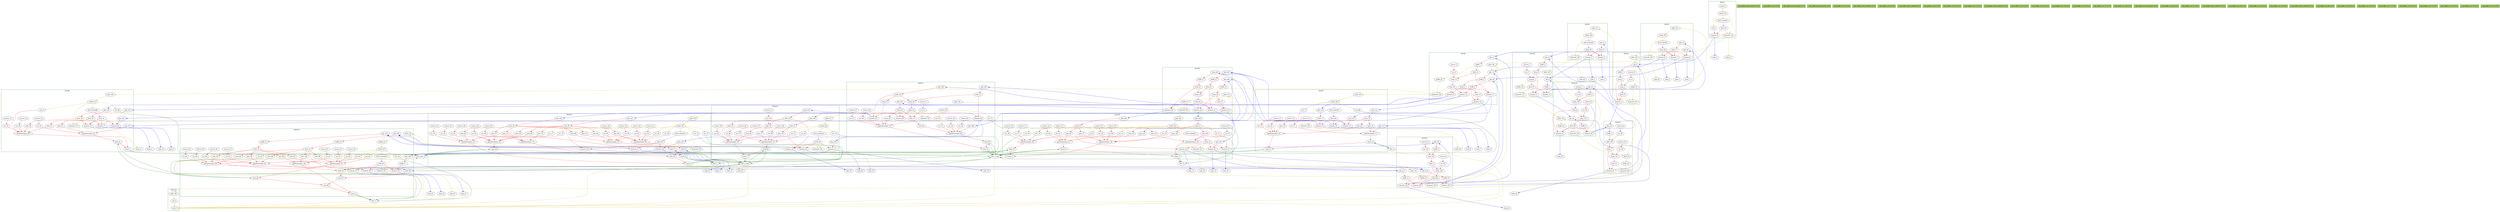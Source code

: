 Digraph G {
	splines=spline;
//DHLS version: 0.1.1" [shape = "none" pos = "20,20!"]
		"brCst_block1" [type = "Constant", bbID= 1, in = "in1:1", out = "out1:1", value = "0x1"];
		_adj_buffer_brCst_block1_0 [type=Buffer, in="in1:0", out="out1:1", bbID=2, slots=1, transparent=false, label="_adj_buffer_brCst_block1_0 [1]", shape=box, style=filled, fillcolor=darkolivegreen3, height=0.4];
		"cst_3" [type = "Constant", bbID= 1, in = "in1:32", out = "out1:32", value = "0x00000000"];
		_adj_buffer_cst_3_0 [type=Buffer, in="in1:0", out="out1:32", bbID=2, slots=1, transparent=false, label="_adj_buffer_cst_3_0 [1]", shape=box, style=filled, fillcolor=darkolivegreen3, height=0.4];
		"phi_4" [type = "Mux", bbID= 2, in = "in1?:1 in2:32 in3:32 ", out = "out1:32", delay=1.397];
		"cst_4" [type = "Constant", bbID= 2, in = "in1:32", out = "out1:32", value = "0x00000020"];
		"icmp_5" [type = "Operator", bbID= 2, op = "icmp_ult_op", in = "in1:32 in2:32 ", out = "out1:1 ", delay=1.907, latency=0, II=1];
		"brCst_block3" [type = "Constant", bbID= 3, in = "in1:1", out = "out1:1", value = "0x1"];
		_adj_buffer_brCst_block3_0 [type=Buffer, in="in1:0", out="out1:1", bbID=2, slots=1, transparent=false, label="_adj_buffer_brCst_block3_0 [1]", shape=box, style=filled, fillcolor=darkolivegreen3, height=0.4];
		"phi_8" [type = "Mux", bbID= 4, in = "in1?:1 in2:32 in3:32 ", out = "out1:32", delay=1.397];
		"cst_5" [type = "Constant", bbID= 4, in = "in1:32", out = "out1:32", value = "0x00000020"];
		"icmp_9" [type = "Operator", bbID= 4, op = "icmp_ult_op", in = "in1:32 in2:32 ", out = "out1:1 ", delay=1.907, latency=0, II=1];
		"brCst_block5" [type = "Constant", bbID= 5, in = "in1:1", out = "out1:1", value = "0x1"];
		_adj_buffer_brCst_block5_0 [type=Buffer, in="in1:0", out="out1:1", bbID=2, slots=1, transparent=false, label="_adj_buffer_brCst_block5_0 [1]", shape=box, style=filled, fillcolor=darkolivegreen3, height=0.4];
		"phi_12" [type = "Mux", bbID= 6, in = "in1?:1 in2:32 in3:32 ", out = "out1:32", delay=1.397];
		"cst_6" [type = "Constant", bbID= 6, in = "in1:32", out = "out1:32", value = "0x00000000"];
		"icmp_13" [type = "Operator", bbID= 6, op = "icmp_eq_op", in = "in1:32 in2:32 ", out = "out1:1 ", delay=1.907, latency=0, II=1];
		"zext_14" [type = "Operator", bbID= 6, op = "zext_op", in = "in1:32 ", out = "out1:32 ", delay=0.000, latency=0, II=1];
		"zext_16" [type = "Operator", bbID= 7, op = "zext_op", in = "in1:32 ", out = "out1:32 ", delay=0.000, latency=0, II=1];
		"getelementptr_17" [type = "Operator", bbID= 7, op = "getelementptr_op", in = "in1:32 in2:32 in3:32 ", out = "out1:32 ", constants=1, delay=3.792, latency=0, II=1];
		"load_18" [type = "Operator", bbID= 7, op = "mc_load_op", bbID= 7, portId= 0, in = "in1:32 in2:32", out = "out1:32 out2:32 ", delay=1.412, latency=2, II=1];
		"zext_19" [type = "Operator", bbID= 7, op = "zext_op", in = "in1:32 ", out = "out1:32 ", delay=0.000, latency=0, II=1];
		"zext_20" [type = "Operator", bbID= 7, op = "zext_op", in = "in1:32 ", out = "out1:32 ", delay=0.000, latency=0, II=1];
		"cst_7" [type = "Constant", bbID= 7, in = "in1:32", out = "out1:32", value = "0x00000000"];
		_adj_buffer_cst_7_0 [type=Buffer, in="in1:0", out="out1:32", bbID=2, slots=1, transparent=false, label="_adj_buffer_cst_7_0 [1]", shape=box, style=filled, fillcolor=darkolivegreen3, height=0.4];
		"getelementptr_21" [type = "Operator", bbID= 7, op = "getelementptr_op", in = "in1:32 in2:32 in3:32 in4:32 in5:32 ", out = "out1:32 ", constants=2, delay=3.792, latency=0, II=1];
		"store_0" [type = "Operator", bbID= 7, op = "mc_store_op", bbID= 7, portId= 0, in = "in1:32 in2:32 ", out = "out1:32 out2:32", delay=0.672, latency=0, II=1];
		"brCst_block7" [type = "Constant", bbID= 7, in = "in1:1", out = "out1:1", value = "0x1"];
		_adj_buffer_brCst_block7_0 [type=Buffer, in="in1:0", out="out1:1", bbID=2, slots=1, transparent=false, label="_adj_buffer_brCst_block7_0 [1]", shape=box, style=filled, fillcolor=darkolivegreen3, height=0.4];
		"zext_23" [type = "Operator", bbID= 8, op = "zext_op", in = "in1:32 ", out = "out1:32 ", delay=0.000, latency=0, II=1];
		"getelementptr_24" [type = "Operator", bbID= 8, op = "getelementptr_op", in = "in1:32 in2:32 in3:32 ", out = "out1:32 ", constants=1, delay=3.792, latency=0, II=1];
		"load_25" [type = "Operator", bbID= 8, op = "mc_load_op", bbID= 8, portId= 0, in = "in1:32 in2:32", out = "out1:32 out2:32 ", delay=1.412, latency=2, II=1];
		"zext_26" [type = "Operator", bbID= 8, op = "zext_op", in = "in1:32 ", out = "out1:32 ", delay=0.000, latency=0, II=1];
		"zext_27" [type = "Operator", bbID= 8, op = "zext_op", in = "in1:32 ", out = "out1:32 ", delay=0.000, latency=0, II=1];
		"cst_8" [type = "Constant", bbID= 8, in = "in1:32", out = "out1:32", value = "0x00000000"];
		_adj_buffer_cst_8_0 [type=Buffer, in="in1:0", out="out1:32", bbID=2, slots=1, transparent=false, label="_adj_buffer_cst_8_0 [1]", shape=box, style=filled, fillcolor=darkolivegreen3, height=0.4];
		"getelementptr_28" [type = "Operator", bbID= 8, op = "getelementptr_op", in = "in1:32 in2:32 in3:32 in4:32 in5:32 ", out = "out1:32 ", constants=2, delay=3.792, latency=0, II=1];
		"store_1" [type = "Operator", bbID= 8, op = "mc_store_op", bbID= 8, portId= 1, in = "in1:32 in2:32 ", out = "out1:32 out2:32", delay=0.672, latency=0, II=1];
		"brCst_block8" [type = "Constant", bbID= 8, in = "in1:1", out = "out1:1", value = "0x1"];
		_adj_buffer_brCst_block8_0 [type=Buffer, in="in1:0", out="out1:1", bbID=2, slots=1, transparent=false, label="_adj_buffer_brCst_block8_0 [1]", shape=box, style=filled, fillcolor=darkolivegreen3, height=0.4];
		"icmp_30" [type = "Operator", bbID= 9, op = "icmp_eq_op", in = "in1:32 in2:32 ", out = "out1:1 ", delay=1.907, latency=0, II=1];
		"zext_31" [type = "Operator", bbID= 9, op = "zext_op", in = "in1:32 ", out = "out1:32 ", delay=0.000, latency=0, II=1];
		"zext_33" [type = "Operator", bbID= 10, op = "zext_op", in = "in1:32 ", out = "out1:32 ", delay=0.000, latency=0, II=1];
		"cst_9" [type = "Constant", bbID= 10, in = "in1:32", out = "out1:32", value = "0x00000000"];
		_adj_buffer_cst_9_0 [type=Buffer, in="in1:0", out="out1:32", bbID=2, slots=1, transparent=false, label="_adj_buffer_cst_9_0 [1]", shape=box, style=filled, fillcolor=darkolivegreen3, height=0.4];
		"getelementptr_34" [type = "Operator", bbID= 10, op = "getelementptr_op", in = "in1:32 in2:32 in3:32 in4:32 in5:32 ", out = "out1:32 ", constants=2, delay=3.792, latency=0, II=1];
		"load_35" [type = "Operator", bbID= 10, op = "mc_load_op", bbID= 10, portId= 0, in = "in1:32 in2:32", out = "out1:32 out2:32 ", delay=1.412, latency=2, II=1];
		"zext_36" [type = "Operator", bbID= 10, op = "zext_op", in = "in1:32 ", out = "out1:32 ", delay=0.000, latency=0, II=1];
		"zext_37" [type = "Operator", bbID= 10, op = "zext_op", in = "in1:32 ", out = "out1:32 ", delay=0.000, latency=0, II=1];
		"cst_10" [type = "Constant", bbID= 10, in = "in1:32", out = "out1:32", value = "0x00000000"];
		_adj_buffer_cst_10_0 [type=Buffer, in="in1:0", out="out1:32", bbID=2, slots=1, transparent=false, label="_adj_buffer_cst_10_0 [1]", shape=box, style=filled, fillcolor=darkolivegreen3, height=0.4];
		"getelementptr_38" [type = "Operator", bbID= 10, op = "getelementptr_op", in = "in1:32 in2:32 in3:32 in4:32 in5:32 ", out = "out1:32 ", constants=2, delay=3.792, latency=0, II=1];
		"store_2" [type = "Operator", bbID= 10, op = "mc_store_op", bbID= 10, portId= 0, in = "in1:32 in2:32 ", out = "out1:32 out2:32", delay=0.672, latency=0, II=1];
		"zext_39" [type = "Operator", bbID= 10, op = "zext_op", in = "in1:32 ", out = "out1:32 ", delay=0.000, latency=0, II=1];
		"zext_40" [type = "Operator", bbID= 10, op = "zext_op", in = "in1:32 ", out = "out1:32 ", delay=0.000, latency=0, II=1];
		"cst_11" [type = "Constant", bbID= 10, in = "in1:32", out = "out1:32", value = "0x00000000"];
		_adj_buffer_cst_11_0 [type=Buffer, in="in1:0", out="out1:32", bbID=2, slots=1, transparent=false, label="_adj_buffer_cst_11_0 [1]", shape=box, style=filled, fillcolor=darkolivegreen3, height=0.4];
		"getelementptr_41" [type = "Operator", bbID= 10, op = "getelementptr_op", in = "in1:32 in2:32 in3:32 in4:32 in5:32 ", out = "out1:32 ", constants=2, delay=3.792, latency=0, II=1];
		"load_42" [type = "Operator", bbID= 10, op = "mc_load_op", bbID= 10, portId= 0, in = "in1:32 in2:32", out = "out1:32 out2:32 ", delay=1.412, latency=2, II=1];
		"zext_43" [type = "Operator", bbID= 10, op = "zext_op", in = "in1:32 ", out = "out1:32 ", delay=0.000, latency=0, II=1];
		"zext_44" [type = "Operator", bbID= 10, op = "zext_op", in = "in1:32 ", out = "out1:32 ", delay=0.000, latency=0, II=1];
		"getelementptr_45" [type = "Operator", bbID= 10, op = "getelementptr_op", in = "in1:32 in2:32 in3:32 ", out = "out1:32 ", constants=1, delay=3.792, latency=0, II=1];
		"store_3" [type = "Operator", bbID= 10, op = "mc_store_op", bbID= 10, portId= 0, in = "in1:32 in2:32 ", out = "out1:32 out2:32", delay=0.672, latency=0, II=1];
		"brCst_block10" [type = "Constant", bbID= 10, in = "in1:1", out = "out1:1", value = "0x1"];
		_adj_buffer_brCst_block10_0 [type=Buffer, in="in1:0", out="out1:1", bbID=2, slots=1, transparent=false, label="_adj_buffer_brCst_block10_0 [1]", shape=box, style=filled, fillcolor=darkolivegreen3, height=0.4];
		"cst_12" [type = "Constant", bbID= 11, in = "in1:32", out = "out1:32", value = "0xFFFFFFFF"];
		"add_47" [type = "Operator", bbID= 11, op = "add_op", in = "in1:32 in2:32 ", out = "out1:32 ", delay=2.287, latency=0, II=1];
		"sext_48" [type = "Operator", bbID= 11, op = "sext_op", in = "in1:32 ", out = "out1:32 ", delay=0.672, latency=0, II=1];
		"cst_13" [type = "Constant", bbID= 11, in = "in1:32", out = "out1:32", value = "0x00000000"];
		_adj_buffer_cst_13_0 [type=Buffer, in="in1:0", out="out1:32", bbID=2, slots=1, transparent=false, label="_adj_buffer_cst_13_0 [1]", shape=box, style=filled, fillcolor=darkolivegreen3, height=0.4];
		"getelementptr_49" [type = "Operator", bbID= 11, op = "getelementptr_op", in = "in1:32 in2:32 in3:32 in4:32 in5:32 ", out = "out1:32 ", constants=2, delay=3.792, latency=0, II=1];
		"load_50" [type = "Operator", bbID= 11, op = "mc_load_op", bbID= 11, portId= 1, in = "in1:32 in2:32", out = "out1:32 out2:32 ", delay=1.412, latency=2, II=1];
		"zext_51" [type = "Operator", bbID= 11, op = "zext_op", in = "in1:32 ", out = "out1:32 ", delay=0.000, latency=0, II=1];
		"zext_52" [type = "Operator", bbID= 11, op = "zext_op", in = "in1:32 ", out = "out1:32 ", delay=0.000, latency=0, II=1];
		"cst_14" [type = "Constant", bbID= 11, in = "in1:32", out = "out1:32", value = "0x00000000"];
		_adj_buffer_cst_14_0 [type=Buffer, in="in1:0", out="out1:32", bbID=2, slots=1, transparent=false, label="_adj_buffer_cst_14_0 [1]", shape=box, style=filled, fillcolor=darkolivegreen3, height=0.4];
		"getelementptr_53" [type = "Operator", bbID= 11, op = "getelementptr_op", in = "in1:32 in2:32 in3:32 in4:32 in5:32 ", out = "out1:32 ", constants=2, delay=3.792, latency=0, II=1];
		"store_4" [type = "Operator", bbID= 11, op = "mc_store_op", bbID= 11, portId= 1, in = "in1:32 in2:32 ", out = "out1:32 out2:32", delay=0.672, latency=0, II=1];
		"icmp_54" [type = "Operator", bbID= 11, op = "icmp_eq_op", in = "in1:32 in2:32 ", out = "out1:1 ", delay=1.907, latency=0, II=1];
		"zext_56" [type = "Operator", bbID= 12, op = "zext_op", in = "in1:32 ", out = "out1:32 ", delay=0.000, latency=0, II=1];
		"zext_57" [type = "Operator", bbID= 12, op = "zext_op", in = "in1:32 ", out = "out1:32 ", delay=0.000, latency=0, II=1];
		"cst_15" [type = "Constant", bbID= 12, in = "in1:32", out = "out1:32", value = "0x00000000"];
		_adj_buffer_cst_15_0 [type=Buffer, in="in1:0", out="out1:32", bbID=2, slots=1, transparent=false, label="_adj_buffer_cst_15_0 [1]", shape=box, style=filled, fillcolor=darkolivegreen3, height=0.4];
		"getelementptr_58" [type = "Operator", bbID= 12, op = "getelementptr_op", in = "in1:32 in2:32 in3:32 in4:32 in5:32 ", out = "out1:32 ", constants=2, delay=3.792, latency=0, II=1];
		"load_59" [type = "Operator", bbID= 12, op = "mc_load_op", bbID= 12, portId= 1, in = "in1:32 in2:32", out = "out1:32 out2:32 ", delay=1.412, latency=2, II=1];
		"zext_60" [type = "Operator", bbID= 12, op = "zext_op", in = "in1:32 ", out = "out1:32 ", delay=0.000, latency=0, II=1];
		"zext_61" [type = "Operator", bbID= 12, op = "zext_op", in = "in1:32 ", out = "out1:32 ", delay=0.000, latency=0, II=1];
		"cst_16" [type = "Constant", bbID= 12, in = "in1:32", out = "out1:32", value = "0x00000000"];
		_adj_buffer_cst_16_0 [type=Buffer, in="in1:0", out="out1:32", bbID=2, slots=1, transparent=false, label="_adj_buffer_cst_16_0 [1]", shape=box, style=filled, fillcolor=darkolivegreen3, height=0.4];
		"getelementptr_62" [type = "Operator", bbID= 12, op = "getelementptr_op", in = "in1:32 in2:32 in3:32 in4:32 in5:32 ", out = "out1:32 ", constants=2, delay=3.792, latency=0, II=1];
		"load_63" [type = "Operator", bbID= 12, op = "mc_load_op", bbID= 12, portId= 2, in = "in1:32 in2:32", out = "out1:32 out2:32 ", delay=1.412, latency=2, II=1];
		"sdiv_64" [type = "Operator", bbID= 12, op = "sdiv_op", in = "in1:32 in2:32 ", out = "out1:32 ", delay=0.000, latency=36, II=1];
		"zext_65" [type = "Operator", bbID= 12, op = "zext_op", in = "in1:32 ", out = "out1:32 ", delay=0.000, latency=0, II=1];
		"zext_66" [type = "Operator", bbID= 12, op = "zext_op", in = "in1:32 ", out = "out1:32 ", delay=0.000, latency=0, II=1];
		"cst_17" [type = "Constant", bbID= 12, in = "in1:32", out = "out1:32", value = "0x00000000"];
		_adj_buffer_cst_17_0 [type=Buffer, in="in1:0", out="out1:32", bbID=2, slots=1, transparent=false, label="_adj_buffer_cst_17_0 [1]", shape=box, style=filled, fillcolor=darkolivegreen3, height=0.4];
		"getelementptr_67" [type = "Operator", bbID= 12, op = "getelementptr_op", in = "in1:32 in2:32 in3:32 in4:32 in5:32 ", out = "out1:32 ", constants=2, delay=3.792, latency=0, II=1];
		"store_5" [type = "Operator", bbID= 12, op = "mc_store_op", bbID= 12, portId= 0, in = "in1:32 in2:32 ", out = "out1:32 out2:32", delay=0.672, latency=0, II=1];
		"zext_68" [type = "Operator", bbID= 12, op = "zext_op", in = "in1:32 ", out = "out1:32 ", delay=0.000, latency=0, II=1];
		"zext_69" [type = "Operator", bbID= 12, op = "zext_op", in = "in1:32 ", out = "out1:32 ", delay=0.000, latency=0, II=1];
		"cst_18" [type = "Constant", bbID= 12, in = "in1:32", out = "out1:32", value = "0x00000000"];
		_adj_buffer_cst_18_0 [type=Buffer, in="in1:0", out="out1:32", bbID=2, slots=1, transparent=false, label="_adj_buffer_cst_18_0 [1]", shape=box, style=filled, fillcolor=darkolivegreen3, height=0.4];
		"getelementptr_70" [type = "Operator", bbID= 12, op = "getelementptr_op", in = "in1:32 in2:32 in3:32 in4:32 in5:32 ", out = "out1:32 ", constants=2, delay=3.792, latency=0, II=1];
		"load_71" [type = "Operator", bbID= 12, op = "mc_load_op", bbID= 12, portId= 0, in = "in1:32 in2:32", out = "out1:32 out2:32 ", delay=1.412, latency=2, II=1];
		"zext_72" [type = "Operator", bbID= 12, op = "zext_op", in = "in1:32 ", out = "out1:32 ", delay=0.000, latency=0, II=1];
		"zext_73" [type = "Operator", bbID= 12, op = "zext_op", in = "in1:32 ", out = "out1:32 ", delay=0.000, latency=0, II=1];
		"getelementptr_74" [type = "Operator", bbID= 12, op = "getelementptr_op", in = "in1:32 in2:32 in3:32 ", out = "out1:32 ", constants=1, delay=3.792, latency=0, II=1];
		"store_6" [type = "Operator", bbID= 12, op = "mc_store_op", bbID= 12, portId= 0, in = "in1:32 in2:32 ", out = "out1:32 out2:32", delay=0.672, latency=0, II=1];
		"brCst_block12" [type = "Constant", bbID= 12, in = "in1:1", out = "out1:1", value = "0x1"];
		_adj_buffer_brCst_block12_0 [type=Buffer, in="in1:0", out="out1:1", bbID=2, slots=1, transparent=false, label="_adj_buffer_brCst_block12_0 [1]", shape=box, style=filled, fillcolor=darkolivegreen3, height=0.4];
		"cst_19" [type = "Constant", bbID= 13, in = "in1:32", out = "out1:32", value = "0xFFFFFFFF"];
		"add_76" [type = "Operator", bbID= 13, op = "add_op", in = "in1:32 in2:32 ", out = "out1:32 ", delay=2.287, latency=0, II=1];
		"sext_77" [type = "Operator", bbID= 13, op = "sext_op", in = "in1:32 ", out = "out1:32 ", delay=0.672, latency=0, II=1];
		"zext_78" [type = "Operator", bbID= 13, op = "zext_op", in = "in1:32 ", out = "out1:32 ", delay=0.000, latency=0, II=1];
		"cst_20" [type = "Constant", bbID= 13, in = "in1:32", out = "out1:32", value = "0x00000000"];
		_adj_buffer_cst_20_0 [type=Buffer, in="in1:0", out="out1:32", bbID=2, slots=1, transparent=false, label="_adj_buffer_cst_20_0 [1]", shape=box, style=filled, fillcolor=darkolivegreen3, height=0.4];
		"getelementptr_79" [type = "Operator", bbID= 13, op = "getelementptr_op", in = "in1:32 in2:32 in3:32 in4:32 in5:32 ", out = "out1:32 ", constants=2, delay=3.792, latency=0, II=1];
		"load_80" [type = "Operator", bbID= 13, op = "mc_load_op", bbID= 13, portId= 1, in = "in1:32 in2:32", out = "out1:32 out2:32 ", delay=1.412, latency=2, II=1];
		"zext_81" [type = "Operator", bbID= 13, op = "zext_op", in = "in1:32 ", out = "out1:32 ", delay=0.000, latency=0, II=1];
		"zext_82" [type = "Operator", bbID= 13, op = "zext_op", in = "in1:32 ", out = "out1:32 ", delay=0.000, latency=0, II=1];
		"cst_21" [type = "Constant", bbID= 13, in = "in1:32", out = "out1:32", value = "0x00000000"];
		_adj_buffer_cst_21_0 [type=Buffer, in="in1:0", out="out1:32", bbID=2, slots=1, transparent=false, label="_adj_buffer_cst_21_0 [1]", shape=box, style=filled, fillcolor=darkolivegreen3, height=0.4];
		"getelementptr_83" [type = "Operator", bbID= 13, op = "getelementptr_op", in = "in1:32 in2:32 in3:32 in4:32 in5:32 ", out = "out1:32 ", constants=2, delay=3.792, latency=0, II=1];
		"store_7" [type = "Operator", bbID= 13, op = "mc_store_op", bbID= 13, portId= 1, in = "in1:32 in2:32 ", out = "out1:32 out2:32", delay=0.672, latency=0, II=1];
		"brCst_block13" [type = "Constant", bbID= 13, in = "in1:1", out = "out1:1", value = "0x1"];
		_adj_buffer_brCst_block13_0 [type=Buffer, in="in1:0", out="out1:1", bbID=2, slots=1, transparent=false, label="_adj_buffer_brCst_block13_0 [1]", shape=box, style=filled, fillcolor=darkolivegreen3, height=0.4];
		"zext_85" [type = "Operator", bbID= 14, op = "zext_op", in = "in1:32 ", out = "out1:32 ", delay=0.000, latency=0, II=1];
		"zext_86" [type = "Operator", bbID= 14, op = "zext_op", in = "in1:32 ", out = "out1:32 ", delay=0.000, latency=0, II=1];
		"cst_22" [type = "Constant", bbID= 14, in = "in1:32", out = "out1:32", value = "0x00000000"];
		_adj_buffer_cst_22_0 [type=Buffer, in="in1:0", out="out1:32", bbID=2, slots=1, transparent=false, label="_adj_buffer_cst_22_0 [1]", shape=box, style=filled, fillcolor=darkolivegreen3, height=0.4];
		"getelementptr_87" [type = "Operator", bbID= 14, op = "getelementptr_op", in = "in1:32 in2:32 in3:32 in4:32 in5:32 ", out = "out1:32 ", constants=2, delay=3.792, latency=0, II=1];
		"load_88" [type = "Operator", bbID= 14, op = "mc_load_op", bbID= 14, portId= 2, in = "in1:32 in2:32", out = "out1:32 out2:32 ", delay=1.412, latency=2, II=1];
		"zext_89" [type = "Operator", bbID= 14, op = "zext_op", in = "in1:32 ", out = "out1:32 ", delay=0.000, latency=0, II=1];
		"zext_90" [type = "Operator", bbID= 14, op = "zext_op", in = "in1:32 ", out = "out1:32 ", delay=0.000, latency=0, II=1];
		"cst_23" [type = "Constant", bbID= 14, in = "in1:32", out = "out1:32", value = "0x00000000"];
		_adj_buffer_cst_23_0 [type=Buffer, in="in1:0", out="out1:32", bbID=2, slots=1, transparent=false, label="_adj_buffer_cst_23_0 [1]", shape=box, style=filled, fillcolor=darkolivegreen3, height=0.4];
		"getelementptr_91" [type = "Operator", bbID= 14, op = "getelementptr_op", in = "in1:32 in2:32 in3:32 in4:32 in5:32 ", out = "out1:32 ", constants=2, delay=3.792, latency=0, II=1];
		"load_92" [type = "Operator", bbID= 14, op = "mc_load_op", bbID= 14, portId= 2, in = "in1:32 in2:32", out = "out1:32 out2:32 ", delay=1.412, latency=2, II=1];
		"zext_93" [type = "Operator", bbID= 14, op = "zext_op", in = "in1:32 ", out = "out1:32 ", delay=0.000, latency=0, II=1];
		"zext_94" [type = "Operator", bbID= 14, op = "zext_op", in = "in1:32 ", out = "out1:32 ", delay=0.000, latency=0, II=1];
		"cst_24" [type = "Constant", bbID= 14, in = "in1:32", out = "out1:32", value = "0x00000000"];
		_adj_buffer_cst_24_0 [type=Buffer, in="in1:0", out="out1:32", bbID=2, slots=1, transparent=false, label="_adj_buffer_cst_24_0 [1]", shape=box, style=filled, fillcolor=darkolivegreen3, height=0.4];
		"getelementptr_95" [type = "Operator", bbID= 14, op = "getelementptr_op", in = "in1:32 in2:32 in3:32 in4:32 in5:32 ", out = "out1:32 ", constants=2, delay=3.792, latency=0, II=1];
		"load_96" [type = "Operator", bbID= 14, op = "mc_load_op", bbID= 14, portId= 3, in = "in1:32 in2:32", out = "out1:32 out2:32 ", delay=1.412, latency=2, II=1];
		"mul_97" [type = "Operator", bbID= 14, op = "mul_op", in = "in1:32 in2:32 ", out = "out1:32 ", delay=0.000, latency=4, II=1];
		"sub_98" [type = "Operator", bbID= 14, op = "sub_op", in = "in1:32 in2:32 ", out = "out1:32 ", delay=2.287, latency=0, II=1];
		"zext_99" [type = "Operator", bbID= 14, op = "zext_op", in = "in1:32 ", out = "out1:32 ", delay=0.000, latency=0, II=1];
		"zext_100" [type = "Operator", bbID= 14, op = "zext_op", in = "in1:32 ", out = "out1:32 ", delay=0.000, latency=0, II=1];
		"getelementptr_101" [type = "Operator", bbID= 14, op = "getelementptr_op", in = "in1:32 in2:32 in3:32 ", out = "out1:32 ", constants=1, delay=3.792, latency=0, II=1];
		"store_8" [type = "Operator", bbID= 14, op = "mc_store_op", bbID= 14, portId= 0, in = "in1:32 in2:32 ", out = "out1:32 out2:32", delay=0.672, latency=0, II=1];
		"brCst_block14" [type = "Constant", bbID= 14, in = "in1:1", out = "out1:1", value = "0x1"];
		_adj_buffer_brCst_block14_0 [type=Buffer, in="in1:0", out="out1:1", bbID=2, slots=1, transparent=false, label="_adj_buffer_brCst_block14_0 [1]", shape=box, style=filled, fillcolor=darkolivegreen3, height=0.4];
		"cst_25" [type = "Constant", bbID= 15, in = "in1:32", out = "out1:32", value = "0x00000001"];
		"add_103" [type = "Operator", bbID= 15, op = "add_op", in = "in1:32 in2:32 ", out = "out1:32 ", delay=2.287, latency=0, II=1];
		"cst_26" [type = "Constant", bbID= 15, in = "in1:32", out = "out1:32", value = "0x00000020"];
		"icmp_104" [type = "Operator", bbID= 15, op = "icmp_ult_op", in = "in1:32 in2:32 ", out = "out1:1 ", delay=1.907, latency=0, II=1];
		"cst_27" [type = "Constant", bbID= 16, in = "in1:32", out = "out1:32", value = "0x00000001"];
		"add_106" [type = "Operator", bbID= 16, op = "add_op", in = "in1:32 in2:32 ", out = "out1:32 ", delay=2.287, latency=0, II=1];
		"cst_28" [type = "Constant", bbID= 16, in = "in1:32", out = "out1:32", value = "0x00000020"];
		"icmp_107" [type = "Operator", bbID= 16, op = "icmp_ult_op", in = "in1:32 in2:32 ", out = "out1:1 ", delay=1.907, latency=0, II=1];
		"cst_29" [type = "Constant", bbID= 17, in = "in1:32", out = "out1:32", value = "0x00000001"];
		"add_109" [type = "Operator", bbID= 17, op = "add_op", in = "in1:32 in2:32 ", out = "out1:32 ", delay=2.287, latency=0, II=1];
		"cst_30" [type = "Constant", bbID= 17, in = "in1:32", out = "out1:32", value = "0x00000020"];
		"icmp_110" [type = "Operator", bbID= 17, op = "icmp_ult_op", in = "in1:32 in2:32 ", out = "out1:1 ", delay=1.907, latency=0, II=1];
		"ret_0" [type = "Operator", bbID= 18, op = "ret_op", in = "in1:0 ", out = "out1:0 ", delay=0.000, latency=0, II=1];
		"cst_31" [type = "Constant", bbID= 7, in = "in1:32", out = "out1:32", value = "0x00000020"];
		"cst_32" [type = "Constant", bbID= 7, in = "in1:32", out = "out1:32", value = "0x00000020"];
		"cst_33" [type = "Constant", bbID= 7, in = "in1:32", out = "out1:32", value = "0x00000020"];
		"cst_34" [type = "Constant", bbID= 8, in = "in1:32", out = "out1:32", value = "0x00000020"];
		"cst_35" [type = "Constant", bbID= 8, in = "in1:32", out = "out1:32", value = "0x00000020"];
		"cst_36" [type = "Constant", bbID= 8, in = "in1:32", out = "out1:32", value = "0x00000020"];
		"cst_37" [type = "Constant", bbID= 10, in = "in1:32", out = "out1:32", value = "0x00000020"];
		"cst_38" [type = "Constant", bbID= 10, in = "in1:32", out = "out1:32", value = "0x00000020"];
		"cst_39" [type = "Constant", bbID= 10, in = "in1:32", out = "out1:32", value = "0x00000020"];
		"cst_40" [type = "Constant", bbID= 10, in = "in1:32", out = "out1:32", value = "0x00000020"];
		"cst_41" [type = "Constant", bbID= 10, in = "in1:32", out = "out1:32", value = "0x00000020"];
		"cst_42" [type = "Constant", bbID= 10, in = "in1:32", out = "out1:32", value = "0x00000020"];
		"cst_43" [type = "Constant", bbID= 10, in = "in1:32", out = "out1:32", value = "0x00000020"];
		"cst_44" [type = "Constant", bbID= 11, in = "in1:32", out = "out1:32", value = "0x00000020"];
		"cst_45" [type = "Constant", bbID= 11, in = "in1:32", out = "out1:32", value = "0x00000020"];
		"cst_46" [type = "Constant", bbID= 11, in = "in1:32", out = "out1:32", value = "0x00000020"];
		"cst_47" [type = "Constant", bbID= 11, in = "in1:32", out = "out1:32", value = "0x00000020"];
		"cst_48" [type = "Constant", bbID= 12, in = "in1:32", out = "out1:32", value = "0x00000020"];
		"cst_49" [type = "Constant", bbID= 12, in = "in1:32", out = "out1:32", value = "0x00000020"];
		"cst_50" [type = "Constant", bbID= 12, in = "in1:32", out = "out1:32", value = "0x00000020"];
		"cst_51" [type = "Constant", bbID= 12, in = "in1:32", out = "out1:32", value = "0x00000020"];
		"cst_52" [type = "Constant", bbID= 12, in = "in1:32", out = "out1:32", value = "0x00000020"];
		"cst_53" [type = "Constant", bbID= 12, in = "in1:32", out = "out1:32", value = "0x00000020"];
		"cst_54" [type = "Constant", bbID= 12, in = "in1:32", out = "out1:32", value = "0x00000020"];
		"cst_55" [type = "Constant", bbID= 12, in = "in1:32", out = "out1:32", value = "0x00000020"];
		"cst_56" [type = "Constant", bbID= 12, in = "in1:32", out = "out1:32", value = "0x00000020"];
		"cst_57" [type = "Constant", bbID= 13, in = "in1:32", out = "out1:32", value = "0x00000020"];
		"cst_58" [type = "Constant", bbID= 13, in = "in1:32", out = "out1:32", value = "0x00000020"];
		"cst_59" [type = "Constant", bbID= 13, in = "in1:32", out = "out1:32", value = "0x00000020"];
		"cst_60" [type = "Constant", bbID= 13, in = "in1:32", out = "out1:32", value = "0x00000020"];
		"cst_61" [type = "Constant", bbID= 14, in = "in1:32", out = "out1:32", value = "0x00000020"];
		"cst_62" [type = "Constant", bbID= 14, in = "in1:32", out = "out1:32", value = "0x00000020"];
		"cst_63" [type = "Constant", bbID= 14, in = "in1:32", out = "out1:32", value = "0x00000020"];
		"cst_64" [type = "Constant", bbID= 14, in = "in1:32", out = "out1:32", value = "0x00000020"];
		"cst_65" [type = "Constant", bbID= 14, in = "in1:32", out = "out1:32", value = "0x00000020"];
		"cst_66" [type = "Constant", bbID= 14, in = "in1:32", out = "out1:32", value = "0x00000020"];
		"cst_67" [type = "Constant", bbID= 14, in = "in1:32", out = "out1:32", value = "0x00000020"];
		"phi_n0" [type = "Merge", bbID= 17, in = "in1:32 in2:32 ", out = "out1:32", delay=1.397];
		"phi_n1" [type = "Merge", bbID= 3, in = "in1:32 ", out = "out1:32", delay=0.000];
		"phi_n2" [type = "Merge", bbID= 4, in = "in1:32 in2:32 ", out = "out1:32", delay=1.397];
		"phi_n3" [type = "Merge", bbID= 16, in = "in1:32 in2:32 ", out = "out1:32", delay=1.397];
		"phi_n4" [type = "Merge", bbID= 16, in = "in1:32 in2:32 ", out = "out1:32", delay=1.397];
		"phi_n5" [type = "Merge", bbID= 5, in = "in1:32 ", out = "out1:32", delay=0.000];
		"phi_n6" [type = "Merge", bbID= 5, in = "in1:32 ", out = "out1:32", delay=0.000];
		"phi_n7" [type = "Merge", bbID= 6, in = "in1:32 in2:32 ", out = "out1:32", delay=1.397];
		"phi_n8" [type = "Merge", bbID= 6, in = "in1:32 in2:32 ", out = "out1:32", delay=1.397];
		"phi_n9" [type = "Merge", bbID= 15, in = "in1:32 in2:32 ", out = "out1:32", delay=1.397];
		"phi_n10" [type = "Merge", bbID= 15, in = "in1:32 in2:32 ", out = "out1:32", delay=1.397];
		"phi_n11" [type = "Merge", bbID= 15, in = "in1:32 in2:32 ", out = "out1:32", delay=1.397];
		"phi_n12" [type = "Merge", bbID= 7, in = "in1:32 ", out = "out1:32", delay=0.000];
		"phi_n13" [type = "Merge", bbID= 7, in = "in1:32 ", out = "out1:32", delay=0.000];
		"phi_n14" [type = "Merge", bbID= 7, in = "in1:32 ", out = "out1:32", delay=0.000];
		"phi_n15" [type = "Merge", bbID= 7, in = "in1:32 ", out = "out1:32", delay=0.000];
		"phi_n16" [type = "Merge", bbID= 8, in = "in1:32 ", out = "out1:32", delay=0.000];
		"phi_n17" [type = "Merge", bbID= 8, in = "in1:32 ", out = "out1:32", delay=0.000];
		"phi_n18" [type = "Merge", bbID= 8, in = "in1:32 ", out = "out1:32", delay=0.000];
		"phi_n19" [type = "Merge", bbID= 8, in = "in1:32 ", out = "out1:32", delay=0.000];
		"phi_n20" [type = "Merge", bbID= 10, in = "in1:32 ", out = "out1:32", delay=0.000];
		"phi_n21" [type = "Merge", bbID= 10, in = "in1:32 ", out = "out1:32", delay=0.000];
		"phi_n22" [type = "Merge", bbID= 10, in = "in1:32 ", out = "out1:32", delay=0.000];
		"phi_n23" [type = "Merge", bbID= 10, in = "in1:32 ", out = "out1:32", delay=0.000];
		"phi_n24" [type = "Merge", bbID= 9, in = "in1:32 in2:32 ", out = "out1:32", delay=1.397];
		"phi_n25" [type = "Merge", bbID= 9, in = "in1:32 in2:32 ", out = "out1:32", delay=1.397];
		"phi_n26" [type = "Merge", bbID= 9, in = "in1:32 in2:32 ", out = "out1:32", delay=1.397];
		"phi_n27" [type = "Merge", bbID= 11, in = "in1:32 ", out = "out1:32", delay=0.000];
		"phi_n28" [type = "Merge", bbID= 11, in = "in1:32 ", out = "out1:32", delay=0.000];
		"phi_n29" [type = "Merge", bbID= 11, in = "in1:32 ", out = "out1:32", delay=0.000];
		"phi_n30" [type = "Merge", bbID= 11, in = "in1:32 ", out = "out1:32", delay=0.000];
		"phi_n31" [type = "Merge", bbID= 12, in = "in1:32 ", out = "out1:32", delay=0.000];
		"phi_n32" [type = "Merge", bbID= 12, in = "in1:32 ", out = "out1:32", delay=0.000];
		"phi_n33" [type = "Merge", bbID= 12, in = "in1:32 ", out = "out1:32", delay=0.000];
		"phi_n34" [type = "Merge", bbID= 13, in = "in1:32 ", out = "out1:32", delay=0.000];
		"phi_n35" [type = "Merge", bbID= 13, in = "in1:32 ", out = "out1:32", delay=0.000];
		"phi_n36" [type = "Merge", bbID= 13, in = "in1:32 ", out = "out1:32", delay=0.000];
		"phi_n37" [type = "Merge", bbID= 14, in = "in1:32 in2:32 ", out = "out1:32", delay=1.397];
		"phi_n38" [type = "Merge", bbID= 14, in = "in1:32 in2:32 ", out = "out1:32", delay=1.397];
		"phi_n39" [type = "Merge", bbID= 14, in = "in1:32 in2:32 ", out = "out1:32", delay=1.397];
		"fork_0" [type = "Fork", bbID= 2, in = "in1:32", out = "out1:32 out2:32 "];
		"fork_2" [type = "Fork", bbID= 6, in = "in1:32", out = "out1:32 out2:32 "];
		"fork_5" [type = "Fork", bbID= 15, in = "in1:32", out = "out1:32 out2:32 "];
		"fork_6" [type = "Fork", bbID= 16, in = "in1:32", out = "out1:32 out2:32 "];
		"fork_7" [type = "Fork", bbID= 17, in = "in1:32", out = "out1:32 out2:32 "];
		"fork_8" [type = "Fork", bbID= 3, in = "in1:32", out = "out1:32 out2:32 "];
		"fork_9" [type = "Fork", bbID= 4, in = "in1:32", out = "out1:32 out2:32 "];
		"fork_11" [type = "Fork", bbID= 5, in = "in1:32", out = "out1:32 out2:32 "];
		"fork_12" [type = "Fork", bbID= 6, in = "in1:32", out = "out1:32 out2:32 "];
		"fork_16" [type = "Fork", bbID= 7, in = "in1:32", out = "out1:32 out2:32 out3:32 "];
		"fork_17" [type = "Fork", bbID= 7, in = "in1:32", out = "out1:32 out2:32 "];
		"fork_18" [type = "Fork", bbID= 8, in = "in1:32", out = "out1:32 out2:32 out3:32 "];
		"fork_19" [type = "Fork", bbID= 8, in = "in1:32", out = "out1:32 out2:32 "];
		"fork_20" [type = "Fork", bbID= 10, in = "in1:32", out = "out1:32 out2:32 out3:32 out4:32 out5:32 "];
		"fork_21" [type = "Fork", bbID= 10, in = "in1:32", out = "out1:32 out2:32 out3:32 out4:32 "];
		"fork_22" [type = "Fork", bbID= 9, in = "in1:32", out = "out1:32 out2:32 "];
		"fork_23" [type = "Fork", bbID= 9, in = "in1:32", out = "out1:32 out2:32 "];
		"fork_24" [type = "Fork", bbID= 9, in = "in1:32", out = "out1:32 out2:32 "];
		"fork_25" [type = "Fork", bbID= 11, in = "in1:32", out = "out1:32 out2:32 out3:32 "];
		"fork_26" [type = "Fork", bbID= 11, in = "in1:32", out = "out1:32 out2:32 out3:32 "];
		"fork_27" [type = "Fork", bbID= 11, in = "in1:32", out = "out1:32 out2:32 "];
		"fork_28" [type = "Fork", bbID= 12, in = "in1:32", out = "out1:32 out2:32 out3:32 out4:32 out5:32 out6:32 "];
		"fork_29" [type = "Fork", bbID= 12, in = "in1:32", out = "out1:32 out2:32 out3:32 out4:32 out5:32 out6:32 "];
		"fork_30" [type = "Fork", bbID= 13, in = "in1:32", out = "out1:32 out2:32 out3:32 "];
		"fork_31" [type = "Fork", bbID= 13, in = "in1:32", out = "out1:32 out2:32 out3:32 "];
		"fork_32" [type = "Fork", bbID= 14, in = "in1:32", out = "out1:32 out2:32 out3:32 out4:32 out5:32 "];
		"fork_33" [type = "Fork", bbID= 14, in = "in1:32", out = "out1:32 out2:32 out3:32 out4:32 out5:32 "];
		"branch_0" [type = "Branch", bbID= 1,  in = "in1:32 in2?:1", out = "out1+:32 out2-:32"];
		"branch_1" [type = "Branch", bbID= 2,  in = "in1:32 in2?:1", out = "out1+:32 out2-:32"];
		"branch_2" [type = "Branch", bbID= 3,  in = "in1:32 in2?:1", out = "out1+:32 out2-:32"];
		"branch_3" [type = "Branch", bbID= 3,  in = "in1:32 in2?:1", out = "out1+:32 out2-:32"];
		"fork_36" [type = "Fork", bbID= 3, in = "in1:1", out = "out1:1 out2:1 out3:1 "];
		"branch_4" [type = "Branch", bbID= 4,  in = "in1:32 in2?:1", out = "out1+:32 out2-:32"];
		"branch_5" [type = "Branch", bbID= 4,  in = "in1:32 in2?:1", out = "out1+:32 out2-:32"];
		"fork_37" [type = "Fork", bbID= 4, in = "in1:1", out = "out1:1 out2:1 out3:1 "];
		"branch_6" [type = "Branch", bbID= 5,  in = "in1:32 in2?:1", out = "out1+:32 out2-:32"];
		"branch_7" [type = "Branch", bbID= 5,  in = "in1:32 in2?:1", out = "out1+:32 out2-:32"];
		"branch_8" [type = "Branch", bbID= 5,  in = "in1:32 in2?:1", out = "out1+:32 out2-:32"];
		"fork_38" [type = "Fork", bbID= 5, in = "in1:1", out = "out1:1 out2:1 out3:1 out4:1 "];
		"branch_9" [type = "Branch", bbID= 6,  in = "in1:32 in2?:1", out = "out1+:32 out2-:32"];
		"branch_10" [type = "Branch", bbID= 6,  in = "in1:32 in2?:1", out = "out1+:32 out2-:32"];
		"branch_11" [type = "Branch", bbID= 6,  in = "in1:32 in2?:1", out = "out1+:32 out2-:32"];
		"branch_12" [type = "Branch", bbID= 6,  in = "in1:32 in2?:1", out = "out1+:32 out2-:32"];
		"fork_39" [type = "Fork", bbID= 6, in = "in1:1", out = "out1:1 out2:1 out3:1 out4:1 out5:1 "];
		"branch_13" [type = "Branch", bbID= 7,  in = "in1:32 in2?:1", out = "out1+:32 out2-:32"];
		"branch_14" [type = "Branch", bbID= 7,  in = "in1:32 in2?:1", out = "out1+:32 out2-:32"];
		"branch_15" [type = "Branch", bbID= 7,  in = "in1:32 in2?:1", out = "out1+:32 out2-:32"];
		"fork_40" [type = "Fork", bbID= 7, in = "in1:1", out = "out1:1 out2:1 out3:1 out4:1 "];
		"branch_16" [type = "Branch", bbID= 8,  in = "in1:32 in2?:1", out = "out1+:32 out2-:32"];
		"branch_17" [type = "Branch", bbID= 8,  in = "in1:32 in2?:1", out = "out1+:32 out2-:32"];
		"branch_18" [type = "Branch", bbID= 8,  in = "in1:32 in2?:1", out = "out1+:32 out2-:32"];
		"fork_41" [type = "Fork", bbID= 8, in = "in1:1", out = "out1:1 out2:1 out3:1 out4:1 "];
		"branch_19" [type = "Branch", bbID= 9,  in = "in1:32 in2?:1", out = "out1+:32 out2-:32"];
		"branch_20" [type = "Branch", bbID= 9,  in = "in1:32 in2?:1", out = "out1+:32 out2-:32"];
		"branch_21" [type = "Branch", bbID= 9,  in = "in1:32 in2?:1", out = "out1+:32 out2-:32"];
		"branch_22" [type = "Branch", bbID= 9,  in = "in1:32 in2?:1", out = "out1+:32 out2-:32"];
		"fork_42" [type = "Fork", bbID= 9, in = "in1:1", out = "out1:1 out2:1 out3:1 out4:1 out5:1 "];
		"branch_23" [type = "Branch", bbID= 10,  in = "in1:32 in2?:1", out = "out1+:32 out2-:32"];
		"branch_24" [type = "Branch", bbID= 10,  in = "in1:32 in2?:1", out = "out1+:32 out2-:32"];
		"branch_25" [type = "Branch", bbID= 10,  in = "in1:32 in2?:1", out = "out1+:32 out2-:32"];
		"fork_43" [type = "Fork", bbID= 10, in = "in1:1", out = "out1:1 out2:1 out3:1 out4:1 "];
		"branch_26" [type = "Branch", bbID= 11,  in = "in1:32 in2?:1", out = "out1+:32 out2-:32"];
		"branch_27" [type = "Branch", bbID= 11,  in = "in1:32 in2?:1", out = "out1+:32 out2-:32"];
		"branch_28" [type = "Branch", bbID= 11,  in = "in1:32 in2?:1", out = "out1+:32 out2-:32"];
		"fork_44" [type = "Fork", bbID= 11, in = "in1:1", out = "out1:1 out2:1 out3:1 out4:1 "];
		"branch_29" [type = "Branch", bbID= 12,  in = "in1:32 in2?:1", out = "out1+:32 out2-:32"];
		"branch_30" [type = "Branch", bbID= 12,  in = "in1:32 in2?:1", out = "out1+:32 out2-:32"];
		"branch_31" [type = "Branch", bbID= 12,  in = "in1:32 in2?:1", out = "out1+:32 out2-:32"];
		"fork_45" [type = "Fork", bbID= 12, in = "in1:1", out = "out1:1 out2:1 out3:1 out4:1 "];
		"branch_32" [type = "Branch", bbID= 13,  in = "in1:32 in2?:1", out = "out1+:32 out2-:32"];
		"branch_33" [type = "Branch", bbID= 13,  in = "in1:32 in2?:1", out = "out1+:32 out2-:32"];
		"branch_34" [type = "Branch", bbID= 13,  in = "in1:32 in2?:1", out = "out1+:32 out2-:32"];
		"fork_46" [type = "Fork", bbID= 13, in = "in1:1", out = "out1:1 out2:1 out3:1 out4:1 "];
		"branch_35" [type = "Branch", bbID= 14,  in = "in1:32 in2?:1", out = "out1+:32 out2-:32"];
		"branch_36" [type = "Branch", bbID= 14,  in = "in1:32 in2?:1", out = "out1+:32 out2-:32"];
		"branch_37" [type = "Branch", bbID= 14,  in = "in1:32 in2?:1", out = "out1+:32 out2-:32"];
		"fork_47" [type = "Fork", bbID= 14, in = "in1:1", out = "out1:1 out2:1 out3:1 out4:1 "];
		"branch_38" [type = "Branch", bbID= 15,  in = "in1:32 in2?:1", out = "out1+:32 out2-:32"];
		"branch_39" [type = "Branch", bbID= 15,  in = "in1:32 in2?:1", out = "out1+:32 out2-:32"];
		"branch_40" [type = "Branch", bbID= 15,  in = "in1:32 in2?:1", out = "out1+:32 out2-:32"];
		"fork_48" [type = "Fork", bbID= 15, in = "in1:1", out = "out1:1 out2:1 out3:1 out4:1 "];
		"branch_41" [type = "Branch", bbID= 16,  in = "in1:32 in2?:1", out = "out1+:32 out2-:32"];
		"branch_42" [type = "Branch", bbID= 16,  in = "in1:32 in2?:1", out = "out1+:32 out2-:32"];
		"fork_49" [type = "Fork", bbID= 16, in = "in1:1", out = "out1:1 out2:1 out3:1 "];
		"branch_43" [type = "Branch", bbID= 17,  in = "in1:32 in2?:1", out = "out1+:32 out2-:32"];
		"MC_A" [type = "MC", bbID= 0, in = "in1:32*l0a ", out = "out1:32*l0d out2:0*e ", memory = "A", bbcount = 0, ldcount = 1, stcount = 0];
		"MC_prev_V" [type = "MC", bbID= 0, in = "in1:32*c0 in2:32*c1 in3:32*s0a in4:32*s0d in5:32*s1a in6:32*s1d in7:32*l0a in8:32*l1a in9:32*l2a ", out = "out1:32*l0d out2:32*l1d out3:32*l2d out4:0*e ", memory = "prev_V", bbcount = 2, ldcount = 3, stcount = 2];
		"cst_68" [type = "Constant", bbID= 7, in = "in1:32", out = "out1:32", value = "0x00000001"];
		_adj_buffer_cst_68_0 [type=Buffer, in="in1:0", out="out1:32", bbID=2, slots=1, transparent=false, label="_adj_buffer_cst_68_0 [1]", shape=box, style=filled, fillcolor=darkolivegreen3, height=0.4];
		"MC_V" [type = "MC", bbID= 0, in = "in1:32*c0 in2:32*l0a in3:32*s0a in4:32*s0d ", out = "out1:32*l0d out2:0*e ", memory = "V", bbcount = 1, ldcount = 1, stcount = 1];
		"cst_69" [type = "Constant", bbID= 8, in = "in1:32", out = "out1:32", value = "0x00000001"];
		_adj_buffer_cst_69_0 [type=Buffer, in="in1:0", out="out1:32", bbID=2, slots=1, transparent=false, label="_adj_buffer_cst_69_0 [1]", shape=box, style=filled, fillcolor=darkolivegreen3, height=0.4];
		"MC_U_tmp" [type = "MC", bbID= 0, in = "in1:32*c0 in2:32*c1 in3:32*s0a in4:32*s0d in5:32*l0a in6:32*l1a in7:32*s1a in8:32*s1d in9:32*l2a in10:32*l3a ", out = "out1:32*l0d out2:32*l1d out3:32*l2d out4:32*l3d out5:0*e ", memory = "U_tmp", bbcount = 2, ldcount = 4, stcount = 2];
		"cst_70" [type = "Constant", bbID= 10, in = "in1:32", out = "out1:32", value = "0x00000001"];
		_adj_buffer_cst_70_0 [type=Buffer, in="in1:0", out="out1:32", bbID=2, slots=1, transparent=false, label="_adj_buffer_cst_70_0 [1]", shape=box, style=filled, fillcolor=darkolivegreen3, height=0.4];
		"MC_U" [type = "MC", bbID= 0, in = "in1:32*c0 in2:32*s0a in3:32*s0d ", out = "out1:0*e ", memory = "U", bbcount = 1, ldcount = 0, stcount = 1];
		"cst_71" [type = "Constant", bbID= 10, in = "in1:32", out = "out1:32", value = "0x00000001"];
		_adj_buffer_cst_71_0 [type=Buffer, in="in1:0", out="out1:32", bbID=2, slots=1, transparent=false, label="_adj_buffer_cst_71_0 [1]", shape=box, style=filled, fillcolor=darkolivegreen3, height=0.4];
		"cst_72" [type = "Constant", bbID= 11, in = "in1:32", out = "out1:32", value = "0x00000001"];
		_adj_buffer_cst_72_0 [type=Buffer, in="in1:0", out="out1:32", bbID=2, slots=1, transparent=false, label="_adj_buffer_cst_72_0 [1]", shape=box, style=filled, fillcolor=darkolivegreen3, height=0.4];
		"MC_L_tmp" [type = "MC", bbID= 0, in = "in1:32*c0 in2:32*c1 in3:32*s0a in4:32*s0d in5:32*l0a in6:32*l1a in7:32*s1a in8:32*s1d in9:32*l2a ", out = "out1:32*l0d out2:32*l1d out3:32*l2d out4:0*e ", memory = "L_tmp", bbcount = 2, ldcount = 3, stcount = 2];
		"cst_73" [type = "Constant", bbID= 12, in = "in1:32", out = "out1:32", value = "0x00000001"];
		_adj_buffer_cst_73_0 [type=Buffer, in="in1:0", out="out1:32", bbID=2, slots=1, transparent=false, label="_adj_buffer_cst_73_0 [1]", shape=box, style=filled, fillcolor=darkolivegreen3, height=0.4];
		"MC_L" [type = "MC", bbID= 0, in = "in1:32*c0 in2:32*s0a in3:32*s0d ", out = "out1:0*e ", memory = "L", bbcount = 1, ldcount = 0, stcount = 1];
		"cst_74" [type = "Constant", bbID= 12, in = "in1:32", out = "out1:32", value = "0x00000001"];
		_adj_buffer_cst_74_0 [type=Buffer, in="in1:0", out="out1:32", bbID=2, slots=1, transparent=false, label="_adj_buffer_cst_74_0 [1]", shape=box, style=filled, fillcolor=darkolivegreen3, height=0.4];
		"cst_75" [type = "Constant", bbID= 13, in = "in1:32", out = "out1:32", value = "0x00000001"];
		_adj_buffer_cst_75_0 [type=Buffer, in="in1:0", out="out1:32", bbID=2, slots=1, transparent=false, label="_adj_buffer_cst_75_0 [1]", shape=box, style=filled, fillcolor=darkolivegreen3, height=0.4];
		"cst_76" [type = "Constant", bbID= 14, in = "in1:32", out = "out1:32", value = "0x00000001"];
		_adj_buffer_cst_76_0 [type=Buffer, in="in1:0", out="out1:32", bbID=2, slots=1, transparent=false, label="_adj_buffer_cst_76_0 [1]", shape=box, style=filled, fillcolor=darkolivegreen3, height=0.4];
		"end_0" [type = "Exit", bbID= 0, in = "in1:0*e in2:0*e in3:0*e in4:0*e in5:0*e in6:0*e in7:0*e in8:0", out = "out1:0"];
		"start_0" [type = "Entry", control= "true", bbID= 1, in = "in1:0", out = "out1:0"];
		"forkC_52" [type = "Fork", bbID= 1, in = "in1:0", out = "out1:0 out2:0 out3:0 "];
		"branchC_44" [type = "Branch", bbID= 1,  in = "in1:0 in2?:1", out = "out1+:0 out2-:0"];
		"fork_53" [type = "Fork", bbID= 1, in = "in1:1", out = "out1:1 out2:1 "];
		"phiC_40" [type = "CntrlMerge", bbID= 2, in = "in1:0 in2:0 ", out = "out1:0 out2?:1", delay=0.000];
		"branchC_45" [type = "Branch", bbID= 2,  in = "in1:0 in2?:1", out = "out1+:0 out2-:0"];
		"fork_55" [type = "Fork", bbID= 2, in = "in1:1", out = "out1:1 out2:1 "];
		"phiC_41" [type = "Merge", bbID= 3, in = "in1:0 ", out = "out1:0", delay=0.000];
		"forkC_56" [type = "Fork", bbID= 3, in = "in1:0", out = "out1:0 out2:0 "];
		"branchC_46" [type = "Branch", bbID= 3,  in = "in1:0 in2?:1", out = "out1+:0 out2-:0"];
		"phiC_42" [type = "CntrlMerge", bbID= 4, in = "in1:0 in2:0 ", out = "out1:0 out2?:1", delay=0.000];
		"branchC_47" [type = "Branch", bbID= 4,  in = "in1:0 in2?:1", out = "out1+:0 out2-:0"];
		"phiC_43" [type = "Merge", bbID= 5, in = "in1:0 ", out = "out1:0", delay=0.000];
		"forkC_58" [type = "Fork", bbID= 5, in = "in1:0", out = "out1:0 out2:0 "];
		"branchC_48" [type = "Branch", bbID= 5,  in = "in1:0 in2?:1", out = "out1+:0 out2-:0"];
		"phiC_44" [type = "CntrlMerge", bbID= 6, in = "in1:0 in2:0 ", out = "out1:0 out2?:1", delay=0.000];
		"branchC_49" [type = "Branch", bbID= 6,  in = "in1:0 in2?:1", out = "out1+:0 out2-:0"];
		"phiC_45" [type = "Merge", bbID= 7, in = "in1:0 ", out = "out1:0", delay=0.000];
		"forkC_60" [type = "Fork", bbID= 7, in = "in1:0", out = "out1:0 out2:0 out3:0 out4:0 "];
		"branchC_50" [type = "Branch", bbID= 7,  in = "in1:0 in2?:1", out = "out1+:0 out2-:0"];
		"phiC_46" [type = "Merge", bbID= 8, in = "in1:0 ", out = "out1:0", delay=0.000];
		"forkC_61" [type = "Fork", bbID= 8, in = "in1:0", out = "out1:0 out2:0 out3:0 out4:0 "];
		"branchC_51" [type = "Branch", bbID= 8,  in = "in1:0 in2?:1", out = "out1+:0 out2-:0"];
		"phiC_47" [type = "Merge", bbID= 9, in = "in1:0 in2:0 ", out = "out1:0", delay=0.000];
		"branchC_52" [type = "Branch", bbID= 9,  in = "in1:0 in2?:1", out = "out1+:0 out2-:0"];
		"phiC_48" [type = "Merge", bbID= 10, in = "in1:0 ", out = "out1:0", delay=0.000];
		"forkC_63" [type = "Fork", bbID= 10, in = "in1:0", out = "out1:0 out2:0 out3:0 out4:0 out5:0 out6:0 out7:0 "];
		"branchC_53" [type = "Branch", bbID= 10,  in = "in1:0 in2?:1", out = "out1+:0 out2-:0"];
		"phiC_49" [type = "Merge", bbID= 11, in = "in1:0 ", out = "out1:0", delay=0.000];
		"forkC_64" [type = "Fork", bbID= 11, in = "in1:0", out = "out1:0 out2:0 out3:0 out4:0 "];
		"branchC_54" [type = "Branch", bbID= 11,  in = "in1:0 in2?:1", out = "out1+:0 out2-:0"];
		"phiC_50" [type = "Merge", bbID= 12, in = "in1:0 ", out = "out1:0", delay=0.000];
		"forkC_65" [type = "Fork", bbID= 12, in = "in1:0", out = "out1:0 out2:0 out3:0 out4:0 out5:0 out6:0 out7:0 out8:0 "];
		"branchC_55" [type = "Branch", bbID= 12,  in = "in1:0 in2?:1", out = "out1+:0 out2-:0"];
		"phiC_51" [type = "Merge", bbID= 13, in = "in1:0 ", out = "out1:0", delay=0.000];
		"forkC_66" [type = "Fork", bbID= 13, in = "in1:0", out = "out1:0 out2:0 out3:0 out4:0 out5:0 "];
		"branchC_56" [type = "Branch", bbID= 13,  in = "in1:0 in2?:1", out = "out1+:0 out2-:0"];
		"phiC_52" [type = "Merge", bbID= 14, in = "in1:0 in2:0 ", out = "out1:0", delay=0.000];
		"forkC_67" [type = "Fork", bbID= 14, in = "in1:0", out = "out1:0 out2:0 out3:0 out4:0 out5:0 out6:0 "];
		"branchC_57" [type = "Branch", bbID= 14,  in = "in1:0 in2?:1", out = "out1+:0 out2-:0"];
		"phiC_53" [type = "Merge", bbID= 15, in = "in1:0 in2:0 ", out = "out1:0", delay=0.000];
		"branchC_58" [type = "Branch", bbID= 15,  in = "in1:0 in2?:1", out = "out1+:0 out2-:0"];
		"phiC_54" [type = "Merge", bbID= 16, in = "in1:0 in2:0 ", out = "out1:0", delay=0.000];
		"branchC_59" [type = "Branch", bbID= 16,  in = "in1:0 in2?:1", out = "out1+:0 out2-:0"];
		"phiC_55" [type = "Merge", bbID= 17, in = "in1:0 in2:0 ", out = "out1:0", delay=0.000];
		"branchC_60" [type = "Branch", bbID= 17,  in = "in1:0 in2?:1", out = "out1+:0 out2-:0"];
		"fork_71" [type = "Fork", bbID= 17, in = "in1:1", out = "out1:1 out2:1 "];
		"phiC_56" [type = "Merge", bbID= 18, in = "in1:0 ", out = "out1:0", delay=0.000];
		"sink_0" [type = "Sink", bbID= 0, in = "in1:32"];
		"sink_1" [type = "Sink", bbID= 0, in = "in1:32"];
		"sink_2" [type = "Sink", bbID= 0, in = "in1:32"];
		"sink_3" [type = "Sink", bbID= 0, in = "in1:32"];
		"sink_4" [type = "Sink", bbID= 0, in = "in1:32"];
		"sink_5" [type = "Sink", bbID= 0, in = "in1:32"];
		"sink_6" [type = "Sink", bbID= 0, in = "in1:32"];
		"sink_7" [type = "Sink", bbID= 0, in = "in1:32"];
		"sink_8" [type = "Sink", bbID= 0, in = "in1:32"];
		"sink_9" [type = "Sink", bbID= 0, in = "in1:32"];
		"sink_10" [type = "Sink", bbID= 0, in = "in1:32"];
		"sink_11" [type = "Sink", bbID= 0, in = "in1:32"];
		"sink_12" [type = "Sink", bbID= 0, in = "in1:32"];
		"sink_13" [type = "Sink", bbID= 0, in = "in1:32"];
		"sink_14" [type = "Sink", bbID= 0, in = "in1:32"];
		"sink_15" [type = "Sink", bbID= 0, in = "in1:32"];
		"sink_16" [type = "Sink", bbID= 0, in = "in1:32"];
		"sink_17" [type = "Sink", bbID= 0, in = "in1:32"];
		"sink_18" [type = "Sink", bbID= 0, in = "in1:32"];
		"sink_19" [type = "Sink", bbID= 0, in = "in1:32"];
		"sink_20" [type = "Sink", bbID= 0, in = "in1:32"];
		"sink_21" [type = "Sink", bbID= 0, in = "in1:32"];
		"sink_22" [type = "Sink", bbID= 0, in = "in1:32"];
		"sink_23" [type = "Sink", bbID= 0, in = "in1:32"];
		"sink_24" [type = "Sink", bbID= 0, in = "in1:32"];
		"sink_25" [type = "Sink", bbID= 0, in = "in1:32"];
		"sink_26" [type = "Sink", bbID= 0, in = "in1:32"];
		"sink_27" [type = "Sink", bbID= 0, in = "in1:0"];
		"sink_28" [type = "Sink", bbID= 0, in = "in1:0"];
		"sink_29" [type = "Sink", bbID= 0, in = "in1:0"];
		"sink_30" [type = "Sink", bbID= 0, in = "in1:0"];
		"sink_31" [type = "Sink", bbID= 0, in = "in1:0"];
		"sink_32" [type = "Sink", bbID= 0, in = "in1:0"];
		"sink_33" [type = "Sink", bbID= 0, in = "in1:0"];
		"sink_34" [type = "Sink", bbID= 0, in = "in1:0"];
		"sink_35" [type = "Sink", bbID= 0, in = "in1:0"];
		"source_0" [type = "Source", bbID= 2, out = "out1:32"];
		"source_1" [type = "Source", bbID= 4, out = "out1:32"];
		"source_2" [type = "Source", bbID= 6, out = "out1:32"];
		"source_3" [type = "Source", bbID= 11, out = "out1:32"];
		"source_4" [type = "Source", bbID= 13, out = "out1:32"];
		"source_5" [type = "Source", bbID= 15, out = "out1:32"];
		"source_6" [type = "Source", bbID= 15, out = "out1:32"];
		"source_7" [type = "Source", bbID= 16, out = "out1:32"];
		"source_8" [type = "Source", bbID= 16, out = "out1:32"];
		"source_9" [type = "Source", bbID= 17, out = "out1:32"];
		"source_10" [type = "Source", bbID= 17, out = "out1:32"];
		"source_11" [type = "Source", bbID= 7, out = "out1:32"];
		"source_12" [type = "Source", bbID= 7, out = "out1:32"];
		"source_13" [type = "Source", bbID= 7, out = "out1:32"];
		"source_14" [type = "Source", bbID= 8, out = "out1:32"];
		"source_15" [type = "Source", bbID= 8, out = "out1:32"];
		"source_16" [type = "Source", bbID= 8, out = "out1:32"];
		"source_17" [type = "Source", bbID= 10, out = "out1:32"];
		"source_18" [type = "Source", bbID= 10, out = "out1:32"];
		"source_19" [type = "Source", bbID= 10, out = "out1:32"];
		"source_20" [type = "Source", bbID= 10, out = "out1:32"];
		"source_21" [type = "Source", bbID= 10, out = "out1:32"];
		"source_22" [type = "Source", bbID= 10, out = "out1:32"];
		"source_23" [type = "Source", bbID= 10, out = "out1:32"];
		"source_24" [type = "Source", bbID= 11, out = "out1:32"];
		"source_25" [type = "Source", bbID= 11, out = "out1:32"];
		"source_26" [type = "Source", bbID= 11, out = "out1:32"];
		"source_27" [type = "Source", bbID= 11, out = "out1:32"];
		"source_28" [type = "Source", bbID= 12, out = "out1:32"];
		"source_29" [type = "Source", bbID= 12, out = "out1:32"];
		"source_30" [type = "Source", bbID= 12, out = "out1:32"];
		"source_31" [type = "Source", bbID= 12, out = "out1:32"];
		"source_32" [type = "Source", bbID= 12, out = "out1:32"];
		"source_33" [type = "Source", bbID= 12, out = "out1:32"];
		"source_34" [type = "Source", bbID= 12, out = "out1:32"];
		"source_35" [type = "Source", bbID= 12, out = "out1:32"];
		"source_36" [type = "Source", bbID= 12, out = "out1:32"];
		"source_37" [type = "Source", bbID= 13, out = "out1:32"];
		"source_38" [type = "Source", bbID= 13, out = "out1:32"];
		"source_39" [type = "Source", bbID= 13, out = "out1:32"];
		"source_40" [type = "Source", bbID= 13, out = "out1:32"];
		"source_41" [type = "Source", bbID= 14, out = "out1:32"];
		"source_42" [type = "Source", bbID= 14, out = "out1:32"];
		"source_43" [type = "Source", bbID= 14, out = "out1:32"];
		"source_44" [type = "Source", bbID= 14, out = "out1:32"];
		"source_45" [type = "Source", bbID= 14, out = "out1:32"];
		"source_46" [type = "Source", bbID= 14, out = "out1:32"];
		"source_47" [type = "Source", bbID= 14, out = "out1:32"];
		"buffI_0" [type = "Buffer", bbID= 2, in = "in1:32", out = "out1:32"];
		"buffI_1" [type = "Buffer", bbID= 4, in = "in1:32", out = "out1:32"];
		"buffI_2" [type = "Buffer", bbID= 6, in = "in1:32", out = "out1:32"];
		"buffI_3" [type = "Buffer", bbID= 17, in = "in1:32", out = "out1:32"];
		"buffI_4" [type = "Buffer", bbID= 4, in = "in1:32", out = "out1:32"];
		"buffI_5" [type = "Buffer", bbID= 16, in = "in1:32", out = "out1:32"];
		"buffI_6" [type = "Buffer", bbID= 16, in = "in1:32", out = "out1:32"];
		"buffI_7" [type = "Buffer", bbID= 6, in = "in1:32", out = "out1:32"];
		"buffI_8" [type = "Buffer", bbID= 6, in = "in1:32", out = "out1:32"];
		"buffI_9" [type = "Buffer", bbID= 15, in = "in1:32", out = "out1:32"];
		"buffI_10" [type = "Buffer", bbID= 15, in = "in1:32", out = "out1:32"];
		"buffI_11" [type = "Buffer", bbID= 15, in = "in1:32", out = "out1:32"];
		"buffI_12" [type = "Buffer", bbID= 9, in = "in1:32", out = "out1:32"];
		"buffI_13" [type = "Buffer", bbID= 9, in = "in1:32", out = "out1:32"];
		"buffI_14" [type = "Buffer", bbID= 9, in = "in1:32", out = "out1:32"];
		"buffI_15" [type = "Buffer", bbID= 14, in = "in1:32", out = "out1:32"];
		"buffI_16" [type = "Buffer", bbID= 14, in = "in1:32", out = "out1:32"];
		"buffI_17" [type = "Buffer", bbID= 14, in = "in1:32", out = "out1:32"];
		"buffA_18" [type = "Buffer", bbID= 2, in = "in1:0", out = "out1:0"];
		"buffA_19" [type = "Buffer", bbID= 4, in = "in1:0", out = "out1:0"];
		"buffA_20" [type = "Buffer", bbID= 6, in = "in1:0", out = "out1:0"];
		"buffA_21" [type = "Buffer", bbID= 9, in = "in1:0", out = "out1:0"];
		"buffA_22" [type = "Buffer", bbID= 14, in = "in1:0", out = "out1:0"];
		"buffA_23" [type = "Buffer", bbID= 15, in = "in1:0", out = "out1:0"];
		"buffA_24" [type = "Buffer", bbID= 16, in = "in1:0", out = "out1:0"];
		"buffA_25" [type = "Buffer", bbID= 17, in = "in1:0", out = "out1:0"];
		"load_18" -> "MC_A" [color = "darkgreen", mem_address = "true", from = "out2", to = "in1"];
		"MC_A" -> "load_18" [color = "darkgreen", mem_address = "false", from = "out1", to = "in1"];
		"store_0" -> "MC_prev_V" [color = "darkgreen", mem_address = "true", from = "out2", to = "in3"];
		"store_0" -> "MC_prev_V" [color = "darkgreen", mem_address = "false", from = "out1", to = "in4"];
		"load_25" -> "MC_V" [color = "darkgreen", mem_address = "true", from = "out2", to = "in2"];
		"MC_V" -> "load_25" [color = "darkgreen", mem_address = "false", from = "out1", to = "in1"];
		"store_1" -> "MC_prev_V" [color = "darkgreen", mem_address = "true", from = "out2", to = "in5"];
		"store_1" -> "MC_prev_V" [color = "darkgreen", mem_address = "false", from = "out1", to = "in6"];
		"load_35" -> "MC_prev_V" [color = "darkgreen", mem_address = "true", from = "out2", to = "in7"];
		"MC_prev_V" -> "load_35" [color = "darkgreen", mem_address = "false", from = "out1", to = "in1"];
		"store_2" -> "MC_U_tmp" [color = "darkgreen", mem_address = "true", from = "out2", to = "in3"];
		"store_2" -> "MC_U_tmp" [color = "darkgreen", mem_address = "false", from = "out1", to = "in4"];
		"load_42" -> "MC_U_tmp" [color = "darkgreen", mem_address = "true", from = "out2", to = "in5"];
		"MC_U_tmp" -> "load_42" [color = "darkgreen", mem_address = "false", from = "out1", to = "in1"];
		"store_3" -> "MC_U" [color = "darkgreen", mem_address = "true", from = "out2", to = "in2"];
		"store_3" -> "MC_U" [color = "darkgreen", mem_address = "false", from = "out1", to = "in3"];
		"load_50" -> "MC_U_tmp" [color = "darkgreen", mem_address = "true", from = "out2", to = "in6"];
		"MC_U_tmp" -> "load_50" [color = "darkgreen", mem_address = "false", from = "out2", to = "in1"];
		"store_4" -> "MC_U_tmp" [color = "darkgreen", mem_address = "true", from = "out2", to = "in7"];
		"store_4" -> "MC_U_tmp" [color = "darkgreen", mem_address = "false", from = "out1", to = "in8"];
		"load_59" -> "MC_prev_V" [color = "darkgreen", mem_address = "true", from = "out2", to = "in8"];
		"MC_prev_V" -> "load_59" [color = "darkgreen", mem_address = "false", from = "out2", to = "in1"];
		"load_63" -> "MC_U_tmp" [color = "darkgreen", mem_address = "true", from = "out2", to = "in9"];
		"MC_U_tmp" -> "load_63" [color = "darkgreen", mem_address = "false", from = "out3", to = "in1"];
		"store_5" -> "MC_L_tmp" [color = "darkgreen", mem_address = "true", from = "out2", to = "in3"];
		"store_5" -> "MC_L_tmp" [color = "darkgreen", mem_address = "false", from = "out1", to = "in4"];
		"load_71" -> "MC_L_tmp" [color = "darkgreen", mem_address = "true", from = "out2", to = "in5"];
		"MC_L_tmp" -> "load_71" [color = "darkgreen", mem_address = "false", from = "out1", to = "in1"];
		"store_6" -> "MC_L" [color = "darkgreen", mem_address = "true", from = "out2", to = "in2"];
		"store_6" -> "MC_L" [color = "darkgreen", mem_address = "false", from = "out1", to = "in3"];
		"load_80" -> "MC_L_tmp" [color = "darkgreen", mem_address = "true", from = "out2", to = "in6"];
		"MC_L_tmp" -> "load_80" [color = "darkgreen", mem_address = "false", from = "out2", to = "in1"];
		"store_7" -> "MC_L_tmp" [color = "darkgreen", mem_address = "true", from = "out2", to = "in7"];
		"store_7" -> "MC_L_tmp" [color = "darkgreen", mem_address = "false", from = "out1", to = "in8"];
		"load_88" -> "MC_prev_V" [color = "darkgreen", mem_address = "true", from = "out2", to = "in9"];
		"MC_prev_V" -> "load_88" [color = "darkgreen", mem_address = "false", from = "out3", to = "in1"];
		"load_92" -> "MC_L_tmp" [color = "darkgreen", mem_address = "true", from = "out2", to = "in9"];
		"MC_L_tmp" -> "load_92" [color = "darkgreen", mem_address = "false", from = "out3", to = "in1"];
		"load_96" -> "MC_U_tmp" [color = "darkgreen", mem_address = "true", from = "out2", to = "in10"];
		"MC_U_tmp" -> "load_96" [color = "darkgreen", mem_address = "false", from = "out4", to = "in1"];
		"store_8" -> "MC_V" [color = "darkgreen", mem_address = "true", from = "out2", to = "in3"];
		"store_8" -> "MC_V" [color = "darkgreen", mem_address = "false", from = "out1", to = "in4"];
		"MC_A" -> "end_0" [color = "gold3", from = "out2", to = "in1"];
		"cst_68" -> "MC_prev_V" [color = "darkgreen", from = "out1", to = "in1"];
		"cst_69" -> "MC_prev_V" [color = "darkgreen", from = "out1", to = "in2"];
		"MC_prev_V" -> "end_0" [color = "gold3", from = "out4", to = "in2"];
		"cst_76" -> "MC_V" [color = "darkgreen", from = "out1", to = "in1"];
		"MC_V" -> "end_0" [color = "gold3", from = "out2", to = "in3"];
		"cst_70" -> "MC_U_tmp" [color = "darkgreen", from = "out1", to = "in1"];
		"cst_72" -> "MC_U_tmp" [color = "darkgreen", from = "out1", to = "in2"];
		"MC_U_tmp" -> "end_0" [color = "gold3", from = "out5", to = "in4"];
		"cst_71" -> "MC_U" [color = "darkgreen", from = "out1", to = "in1"];
		"MC_U" -> "end_0" [color = "gold3", from = "out1", to = "in5"];
		"cst_73" -> "MC_L_tmp" [color = "darkgreen", from = "out1", to = "in1"];
		"cst_75" -> "MC_L_tmp" [color = "darkgreen", from = "out1", to = "in2"];
		"MC_L_tmp" -> "end_0" [color = "gold3", from = "out4", to = "in6"];
		"cst_74" -> "MC_L" [color = "darkgreen", from = "out1", to = "in1"];
		"MC_L" -> "end_0" [color = "gold3", from = "out1", to = "in7"];
	subgraph cluster_0 {
	color = "darkgreen";
		label = "block1";
		"brCst_block1" -> "fork_53" [color = "magenta", from = "out1", to = "in1"];
		"cst_3" -> "branch_0" [color = "red", from = "out1", to = "in1"];
		"start_0" -> "forkC_52" [color = "gold3", from = "out1", to = "in1"];
		"forkC_52" -> "cst_3" [color = "gold3", from = "out1", to = "in1"];
		"forkC_52" -> "branchC_44" [color = "gold3", from = "out2", to = "in1"];
		"forkC_52" -> "brCst_block1" [color = "gold3", from = "out3", to = "in1"];
		"fork_53" -> "branch_0" [color = "red", from = "out1", to = "in2"];
		"fork_53" -> "branchC_44" [color = "gold3", from = "out2", to = "in2"];
	}
		"branch_0" -> "phi_4" [color = "blue", minlen = 3, from = "out1", to = "in2"];
		"branch_0" -> "sink_0" [color = "blue", minlen = 3, from = "out2", to = "in1"];
		"branchC_44" -> "phiC_40" [color = "gold3", minlen = 3, from = "out1", to = "in1"];
		"branchC_44" -> "sink_27" [color = "gold3", minlen = 3, from = "out2", to = "in1"];
	subgraph cluster_1 {
	color = "darkgreen";
		label = "block2";
		"phi_4" -> "buffI_0" [color = "red", from = "out1", to = "in1"];
		"cst_4" -> "icmp_5" [color = "red", from = "out1", to = "in2"];
		"icmp_5" -> "fork_55" [color = "magenta", from = "out1", to = "in1"];
		"fork_0" -> "icmp_5" [color = "red", from = "out1", to = "in1"];
		"fork_0" -> "branch_1" [color = "red", from = "out2", to = "in1"];
		"phiC_40" -> "phi_4" [color = "green", from = "out2", to = "in1"];
		"phiC_40" -> "buffA_18" [color = "gold3", from = "out1", to = "in1"];
		"fork_55" -> "branch_1" [color = "red", from = "out1", to = "in2"];
		"fork_55" -> "branchC_45" [color = "gold3", from = "out2", to = "in2"];
		"source_0" -> "cst_4" [color = "red", from = "out1", to = "in1"];
		"buffI_0" -> "fork_0" [color = "red", from = "out1", to = "in1"];
		"buffA_18" -> "branchC_45" [color = "gold3", from = "out1", to = "in1"];
	}
		"branch_1" -> "phi_n1" [color = "blue", minlen = 3, from = "out1", to = "in1"];
		"branch_1" -> "phi_n0" [color = "blue", minlen = 3, from = "out2", to = "in1"];
		"branchC_45" -> "phiC_41" [color = "gold3", minlen = 3, from = "out1", to = "in1"];
		"branchC_45" -> "phiC_55" [color = "gold3", minlen = 3, from = "out2", to = "in1"];
	subgraph cluster_2 {
	color = "darkgreen";
		label = "block3";
		"brCst_block3" -> "fork_36" [color = "magenta", from = "out1", to = "in1"];
		"phi_n1" -> "fork_8" [color = "red", from = "out1", to = "in1"];
		"fork_8" -> "branch_2" [color = "red", from = "out1", to = "in1"];
		"fork_8" -> "branch_3" [color = "red", from = "out2", to = "in1"];
		"fork_36" -> "branch_3" [color = "red", from = "out1", to = "in2"];
		"fork_36" -> "branch_2" [color = "red", from = "out2", to = "in2"];
		"fork_36" -> "branchC_46" [color = "gold3", from = "out3", to = "in2"];
		"phiC_41" -> "forkC_56" [color = "gold3", from = "out1", to = "in1"];
		"forkC_56" -> "branchC_46" [color = "gold3", from = "out1", to = "in1"];
		"forkC_56" -> "brCst_block3" [color = "gold3", from = "out2", to = "in1"];
	}
		"branch_2" -> "phi_n2" [color = "blue", minlen = 3, from = "out1", to = "in1"];
		"branch_2" -> "sink_1" [color = "blue", minlen = 3, from = "out2", to = "in1"];
		"branch_3" -> "phi_8" [color = "blue", minlen = 3, from = "out1", to = "in2"];
		"branch_3" -> "sink_2" [color = "blue", minlen = 3, from = "out2", to = "in1"];
		"branchC_46" -> "phiC_42" [color = "gold3", minlen = 3, from = "out1", to = "in1"];
		"branchC_46" -> "sink_28" [color = "gold3", minlen = 3, from = "out2", to = "in1"];
	subgraph cluster_3 {
	color = "darkgreen";
		label = "block4";
		"phi_8" -> "buffI_1" [color = "red", from = "out1", to = "in1"];
		"cst_5" -> "icmp_9" [color = "red", from = "out1", to = "in2"];
		"icmp_9" -> "fork_37" [color = "magenta", from = "out1", to = "in1"];
		"phi_n2" -> "buffI_4" [color = "red", from = "out1", to = "in1"];
		"fork_9" -> "icmp_9" [color = "red", from = "out1", to = "in1"];
		"fork_9" -> "branch_5" [color = "red", from = "out2", to = "in1"];
		"fork_37" -> "branch_5" [color = "red", from = "out1", to = "in2"];
		"fork_37" -> "branch_4" [color = "red", from = "out2", to = "in2"];
		"fork_37" -> "branchC_47" [color = "gold3", from = "out3", to = "in2"];
		"phiC_42" -> "phi_8" [color = "green", from = "out2", to = "in1"];
		"phiC_42" -> "buffA_19" [color = "gold3", from = "out1", to = "in1"];
		"source_1" -> "cst_5" [color = "red", from = "out1", to = "in1"];
		"buffI_1" -> "branch_4" [color = "red", from = "out1", to = "in1"];
		"buffI_4" -> "fork_9" [color = "red", from = "out1", to = "in1"];
		"buffA_19" -> "branchC_47" [color = "gold3", from = "out1", to = "in1"];
	}
		"branch_4" -> "phi_n6" [color = "blue", minlen = 3, from = "out1", to = "in1"];
		"branch_4" -> "phi_n3" [color = "blue", minlen = 3, from = "out2", to = "in1"];
		"branch_5" -> "phi_n5" [color = "blue", minlen = 3, from = "out1", to = "in1"];
		"branch_5" -> "phi_n4" [color = "blue", minlen = 3, from = "out2", to = "in1"];
		"branchC_47" -> "phiC_43" [color = "gold3", minlen = 3, from = "out1", to = "in1"];
		"branchC_47" -> "phiC_54" [color = "gold3", minlen = 3, from = "out2", to = "in1"];
	subgraph cluster_4 {
	color = "darkgreen";
		label = "block5";
		"brCst_block5" -> "fork_38" [color = "magenta", from = "out1", to = "in1"];
		"phi_n5" -> "fork_11" [color = "red", from = "out1", to = "in1"];
		"phi_n6" -> "branch_6" [color = "red", from = "out1", to = "in1"];
		"fork_11" -> "branch_7" [color = "red", from = "out1", to = "in1"];
		"fork_11" -> "branch_8" [color = "red", from = "out2", to = "in1"];
		"fork_38" -> "branch_8" [color = "red", from = "out1", to = "in2"];
		"fork_38" -> "branch_7" [color = "red", from = "out2", to = "in2"];
		"fork_38" -> "branch_6" [color = "red", from = "out3", to = "in2"];
		"fork_38" -> "branchC_48" [color = "gold3", from = "out4", to = "in2"];
		"phiC_43" -> "forkC_58" [color = "gold3", from = "out1", to = "in1"];
		"forkC_58" -> "branchC_48" [color = "gold3", from = "out1", to = "in1"];
		"forkC_58" -> "brCst_block5" [color = "gold3", from = "out2", to = "in1"];
	}
		"branch_6" -> "phi_n8" [color = "blue", minlen = 3, from = "out1", to = "in1"];
		"branch_6" -> "sink_3" [color = "blue", minlen = 3, from = "out2", to = "in1"];
		"branch_7" -> "phi_n7" [color = "blue", minlen = 3, from = "out1", to = "in1"];
		"branch_7" -> "sink_4" [color = "blue", minlen = 3, from = "out2", to = "in1"];
		"branch_8" -> "phi_12" [color = "blue", minlen = 3, from = "out1", to = "in2"];
		"branch_8" -> "sink_5" [color = "blue", minlen = 3, from = "out2", to = "in1"];
		"branchC_48" -> "phiC_44" [color = "gold3", minlen = 3, from = "out1", to = "in1"];
		"branchC_48" -> "sink_29" [color = "gold3", minlen = 3, from = "out2", to = "in1"];
	subgraph cluster_5 {
	color = "darkgreen";
		label = "block6";
		"phi_12" -> "buffI_2" [color = "red", from = "out1", to = "in1"];
		"cst_6" -> "icmp_13" [color = "red", from = "out1", to = "in2"];
		"icmp_13" -> "fork_39" [color = "magenta", from = "out1", to = "in1"];
		"zext_14" -> "branch_10" [color = "red", from = "out1", to = "in1"];
		"phi_n7" -> "buffI_7" [color = "red", from = "out1", to = "in1"];
		"phi_n8" -> "buffI_8" [color = "red", from = "out1", to = "in1"];
		"fork_2" -> "zext_14" [color = "red", from = "out1", to = "in1"];
		"fork_2" -> "branch_9" [color = "red", from = "out2", to = "in1"];
		"fork_12" -> "icmp_13" [color = "red", from = "out1", to = "in1"];
		"fork_12" -> "branch_11" [color = "red", from = "out2", to = "in1"];
		"fork_39" -> "branch_12" [color = "red", from = "out1", to = "in2"];
		"fork_39" -> "branch_11" [color = "red", from = "out2", to = "in2"];
		"fork_39" -> "branch_10" [color = "red", from = "out3", to = "in2"];
		"fork_39" -> "branch_9" [color = "red", from = "out4", to = "in2"];
		"fork_39" -> "branchC_49" [color = "gold3", from = "out5", to = "in2"];
		"phiC_44" -> "phi_12" [color = "green", from = "out2", to = "in1"];
		"phiC_44" -> "buffA_20" [color = "gold3", from = "out1", to = "in1"];
		"source_2" -> "cst_6" [color = "red", from = "out1", to = "in1"];
		"buffI_2" -> "fork_2" [color = "red", from = "out1", to = "in1"];
		"buffI_7" -> "fork_12" [color = "red", from = "out1", to = "in1"];
		"buffI_8" -> "branch_12" [color = "red", from = "out1", to = "in1"];
		"buffA_20" -> "branchC_49" [color = "gold3", from = "out1", to = "in1"];
	}
		"branch_9" -> "phi_n14" [color = "blue", minlen = 3, from = "out1", to = "in1"];
		"branch_9" -> "phi_n18" [color = "blue", minlen = 3, from = "out2", to = "in1"];
		"branch_10" -> "phi_n13" [color = "blue", minlen = 3, from = "out1", to = "in1"];
		"branch_10" -> "phi_n17" [color = "blue", minlen = 3, from = "out2", to = "in1"];
		"branch_11" -> "phi_n15" [color = "blue", minlen = 3, from = "out1", to = "in1"];
		"branch_11" -> "phi_n19" [color = "blue", minlen = 3, from = "out2", to = "in1"];
		"branch_12" -> "phi_n12" [color = "blue", minlen = 3, from = "out1", to = "in1"];
		"branch_12" -> "phi_n16" [color = "blue", minlen = 3, from = "out2", to = "in1"];
		"branchC_49" -> "phiC_45" [color = "gold3", minlen = 3, from = "out1", to = "in1"];
		"branchC_49" -> "phiC_46" [color = "gold3", minlen = 3, from = "out2", to = "in1"];
	subgraph cluster_6 {
	color = "darkgreen";
		label = "block7";
		"zext_16" -> "getelementptr_17" [color = "red", from = "out1", to = "in1"];
		"getelementptr_17" -> "load_18" [color = "red", from = "out1", to = "in2"];
		"load_18" -> "store_0" [color = "red", from = "out1", to = "in1"];
		"zext_19" -> "getelementptr_21" [color = "red", from = "out1", to = "in2"];
		"zext_20" -> "getelementptr_21" [color = "red", from = "out1", to = "in3"];
		"cst_7" -> "getelementptr_21" [color = "red", from = "out1", to = "in1"];
		"getelementptr_21" -> "store_0" [color = "red", from = "out1", to = "in2"];
		"brCst_block7" -> "fork_40" [color = "magenta", from = "out1", to = "in1"];
		"cst_31" -> "getelementptr_17" [color = "red", from = "out1", to = "in3"];
		"cst_32" -> "getelementptr_21" [color = "red", from = "out1", to = "in4"];
		"cst_33" -> "getelementptr_21" [color = "red", from = "out1", to = "in5"];
		"phi_n12" -> "fork_16" [color = "red", from = "out1", to = "in1"];
		"phi_n13" -> "getelementptr_17" [color = "red", from = "out1", to = "in2"];
		"phi_n14" -> "fork_17" [color = "red", from = "out1", to = "in1"];
		"phi_n15" -> "branch_13" [color = "red", from = "out1", to = "in1"];
		"fork_16" -> "zext_16" [color = "red", from = "out1", to = "in1"];
		"fork_16" -> "zext_20" [color = "red", from = "out2", to = "in1"];
		"fork_16" -> "branch_14" [color = "red", from = "out3", to = "in1"];
		"fork_17" -> "zext_19" [color = "red", from = "out1", to = "in1"];
		"fork_17" -> "branch_15" [color = "red", from = "out2", to = "in1"];
		"fork_40" -> "branch_15" [color = "red", from = "out1", to = "in2"];
		"fork_40" -> "branch_14" [color = "red", from = "out2", to = "in2"];
		"fork_40" -> "branch_13" [color = "red", from = "out3", to = "in2"];
		"fork_40" -> "branchC_50" [color = "gold3", from = "out4", to = "in2"];
		"phiC_45" -> "forkC_60" [color = "gold3", from = "out1", to = "in1"];
		"forkC_60" -> "cst_7" [color = "gold3", from = "out1", to = "in1"];
		"forkC_60" -> "cst_68" [color = "gold3", from = "out2", to = "in1"];
		"forkC_60" -> "branchC_50" [color = "gold3", from = "out3", to = "in1"];
		"forkC_60" -> "brCst_block7" [color = "gold3", from = "out4", to = "in1"];
		"source_11" -> "cst_31" [color = "red", from = "out1", to = "in1"];
		"source_12" -> "cst_32" [color = "red", from = "out1", to = "in1"];
		"source_13" -> "cst_33" [color = "red", from = "out1", to = "in1"];
	}
		"branch_13" -> "phi_n25" [color = "blue", minlen = 3, from = "out1", to = "in1"];
		"branch_13" -> "sink_6" [color = "blue", minlen = 3, from = "out2", to = "in1"];
		"branch_14" -> "phi_n24" [color = "blue", minlen = 3, from = "out1", to = "in1"];
		"branch_14" -> "sink_7" [color = "blue", minlen = 3, from = "out2", to = "in1"];
		"branch_15" -> "phi_n26" [color = "blue", minlen = 3, from = "out1", to = "in1"];
		"branch_15" -> "sink_8" [color = "blue", minlen = 3, from = "out2", to = "in1"];
		"branchC_50" -> "phiC_47" [color = "gold3", minlen = 3, from = "out1", to = "in1"];
		"branchC_50" -> "sink_30" [color = "gold3", minlen = 3, from = "out2", to = "in1"];
	subgraph cluster_7 {
	color = "darkgreen";
		label = "block8";
		"zext_23" -> "getelementptr_24" [color = "red", from = "out1", to = "in1"];
		"getelementptr_24" -> "load_25" [color = "red", from = "out1", to = "in2"];
		"load_25" -> "store_1" [color = "red", from = "out1", to = "in1"];
		"zext_26" -> "getelementptr_28" [color = "red", from = "out1", to = "in2"];
		"zext_27" -> "getelementptr_28" [color = "red", from = "out1", to = "in3"];
		"cst_8" -> "getelementptr_28" [color = "red", from = "out1", to = "in1"];
		"getelementptr_28" -> "store_1" [color = "red", from = "out1", to = "in2"];
		"brCst_block8" -> "fork_41" [color = "magenta", from = "out1", to = "in1"];
		"cst_34" -> "getelementptr_24" [color = "red", from = "out1", to = "in3"];
		"cst_35" -> "getelementptr_28" [color = "red", from = "out1", to = "in4"];
		"cst_36" -> "getelementptr_28" [color = "red", from = "out1", to = "in5"];
		"phi_n16" -> "fork_18" [color = "red", from = "out1", to = "in1"];
		"phi_n17" -> "getelementptr_24" [color = "red", from = "out1", to = "in2"];
		"phi_n18" -> "fork_19" [color = "red", from = "out1", to = "in1"];
		"phi_n19" -> "branch_16" [color = "red", from = "out1", to = "in1"];
		"fork_18" -> "zext_23" [color = "red", from = "out1", to = "in1"];
		"fork_18" -> "zext_27" [color = "red", from = "out2", to = "in1"];
		"fork_18" -> "branch_17" [color = "red", from = "out3", to = "in1"];
		"fork_19" -> "zext_26" [color = "red", from = "out1", to = "in1"];
		"fork_19" -> "branch_18" [color = "red", from = "out2", to = "in1"];
		"fork_41" -> "branch_18" [color = "red", from = "out1", to = "in2"];
		"fork_41" -> "branch_17" [color = "red", from = "out2", to = "in2"];
		"fork_41" -> "branch_16" [color = "red", from = "out3", to = "in2"];
		"fork_41" -> "branchC_51" [color = "gold3", from = "out4", to = "in2"];
		"phiC_46" -> "forkC_61" [color = "gold3", from = "out1", to = "in1"];
		"forkC_61" -> "cst_8" [color = "gold3", from = "out1", to = "in1"];
		"forkC_61" -> "cst_69" [color = "gold3", from = "out2", to = "in1"];
		"forkC_61" -> "branchC_51" [color = "gold3", from = "out3", to = "in1"];
		"forkC_61" -> "brCst_block8" [color = "gold3", from = "out4", to = "in1"];
		"source_14" -> "cst_34" [color = "red", from = "out1", to = "in1"];
		"source_15" -> "cst_35" [color = "red", from = "out1", to = "in1"];
		"source_16" -> "cst_36" [color = "red", from = "out1", to = "in1"];
	}
		"branch_16" -> "phi_n25" [color = "blue", minlen = 3, from = "out1", to = "in2"];
		"branch_16" -> "sink_9" [color = "blue", minlen = 3, from = "out2", to = "in1"];
		"branch_17" -> "phi_n24" [color = "blue", minlen = 3, from = "out1", to = "in2"];
		"branch_17" -> "sink_10" [color = "blue", minlen = 3, from = "out2", to = "in1"];
		"branch_18" -> "phi_n26" [color = "blue", minlen = 3, from = "out1", to = "in2"];
		"branch_18" -> "sink_11" [color = "blue", minlen = 3, from = "out2", to = "in1"];
		"branchC_51" -> "phiC_47" [color = "gold3", minlen = 3, from = "out1", to = "in2"];
		"branchC_51" -> "sink_31" [color = "gold3", minlen = 3, from = "out2", to = "in1"];
	subgraph cluster_8 {
	color = "darkgreen";
		label = "block9";
		"icmp_30" -> "fork_42" [color = "magenta", from = "out1", to = "in1"];
		"zext_31" -> "branch_19" [color = "red", from = "out1", to = "in1"];
		"phi_n24" -> "buffI_12" [color = "red", from = "out1", to = "in1"];
		"phi_n25" -> "buffI_13" [color = "red", from = "out1", to = "in1"];
		"phi_n26" -> "buffI_14" [color = "red", from = "out1", to = "in1"];
		"fork_22" -> "icmp_30" [color = "red", from = "out1", to = "in1"];
		"fork_22" -> "branch_20" [color = "red", from = "out2", to = "in1"];
		"fork_23" -> "icmp_30" [color = "red", from = "out1", to = "in2"];
		"fork_23" -> "branch_21" [color = "red", from = "out2", to = "in1"];
		"fork_24" -> "zext_31" [color = "red", from = "out1", to = "in1"];
		"fork_24" -> "branch_22" [color = "red", from = "out2", to = "in1"];
		"fork_42" -> "branch_22" [color = "red", from = "out1", to = "in2"];
		"fork_42" -> "branch_21" [color = "red", from = "out2", to = "in2"];
		"fork_42" -> "branch_20" [color = "red", from = "out3", to = "in2"];
		"fork_42" -> "branch_19" [color = "red", from = "out4", to = "in2"];
		"fork_42" -> "branchC_52" [color = "gold3", from = "out5", to = "in2"];
		"phiC_47" -> "buffA_21" [color = "gold3", from = "out1", to = "in1"];
		"buffI_12" -> "fork_22" [color = "red", from = "out1", to = "in1"];
		"buffI_13" -> "fork_23" [color = "red", from = "out1", to = "in1"];
		"buffI_14" -> "fork_24" [color = "red", from = "out1", to = "in1"];
		"buffA_21" -> "branchC_52" [color = "gold3", from = "out1", to = "in1"];
	}
		"branch_19" -> "phi_n21" [color = "blue", minlen = 3, from = "out1", to = "in1"];
		"branch_19" -> "phi_n28" [color = "blue", minlen = 3, from = "out2", to = "in1"];
		"branch_20" -> "phi_n20" [color = "blue", minlen = 3, from = "out1", to = "in1"];
		"branch_20" -> "phi_n27" [color = "blue", minlen = 3, from = "out2", to = "in1"];
		"branch_21" -> "phi_n23" [color = "blue", minlen = 3, from = "out1", to = "in1"];
		"branch_21" -> "phi_n30" [color = "blue", minlen = 3, from = "out2", to = "in1"];
		"branch_22" -> "phi_n22" [color = "blue", minlen = 3, from = "out1", to = "in1"];
		"branch_22" -> "phi_n29" [color = "blue", minlen = 3, from = "out2", to = "in1"];
		"branchC_52" -> "phiC_48" [color = "gold3", minlen = 3, from = "out1", to = "in1"];
		"branchC_52" -> "phiC_49" [color = "gold3", minlen = 3, from = "out2", to = "in1"];
	subgraph cluster_9 {
	color = "darkgreen";
		label = "block10";
		"zext_33" -> "getelementptr_34" [color = "red", from = "out1", to = "in2"];
		"cst_9" -> "getelementptr_34" [color = "red", from = "out1", to = "in1"];
		"getelementptr_34" -> "load_35" [color = "red", from = "out1", to = "in2"];
		"load_35" -> "store_2" [color = "red", from = "out1", to = "in1"];
		"zext_36" -> "getelementptr_38" [color = "red", from = "out1", to = "in2"];
		"zext_37" -> "getelementptr_38" [color = "red", from = "out1", to = "in3"];
		"cst_10" -> "getelementptr_38" [color = "red", from = "out1", to = "in1"];
		"getelementptr_38" -> "store_2" [color = "red", from = "out1", to = "in2"];
		"zext_39" -> "getelementptr_41" [color = "red", from = "out1", to = "in2"];
		"zext_40" -> "getelementptr_41" [color = "red", from = "out1", to = "in3"];
		"cst_11" -> "getelementptr_41" [color = "red", from = "out1", to = "in1"];
		"getelementptr_41" -> "load_42" [color = "red", from = "out1", to = "in2"];
		"load_42" -> "store_3" [color = "red", from = "out1", to = "in1"];
		"zext_43" -> "getelementptr_45" [color = "red", from = "out1", to = "in1"];
		"zext_44" -> "getelementptr_45" [color = "red", from = "out1", to = "in2"];
		"getelementptr_45" -> "store_3" [color = "red", from = "out1", to = "in2"];
		"brCst_block10" -> "fork_43" [color = "magenta", from = "out1", to = "in1"];
		"cst_37" -> "getelementptr_34" [color = "red", from = "out1", to = "in4"];
		"cst_38" -> "getelementptr_34" [color = "red", from = "out1", to = "in5"];
		"cst_39" -> "getelementptr_38" [color = "red", from = "out1", to = "in4"];
		"cst_40" -> "getelementptr_38" [color = "red", from = "out1", to = "in5"];
		"cst_41" -> "getelementptr_41" [color = "red", from = "out1", to = "in4"];
		"cst_42" -> "getelementptr_41" [color = "red", from = "out1", to = "in5"];
		"cst_43" -> "getelementptr_45" [color = "red", from = "out1", to = "in3"];
		"phi_n20" -> "fork_20" [color = "red", from = "out1", to = "in1"];
		"phi_n21" -> "getelementptr_34" [color = "red", from = "out1", to = "in3"];
		"phi_n22" -> "fork_21" [color = "red", from = "out1", to = "in1"];
		"phi_n23" -> "branch_23" [color = "red", from = "out1", to = "in1"];
		"fork_20" -> "zext_33" [color = "red", from = "out1", to = "in1"];
		"fork_20" -> "zext_37" [color = "red", from = "out2", to = "in1"];
		"fork_20" -> "zext_40" [color = "red", from = "out3", to = "in1"];
		"fork_20" -> "zext_43" [color = "red", from = "out4", to = "in1"];
		"fork_20" -> "branch_24" [color = "red", from = "out5", to = "in1"];
		"fork_21" -> "zext_36" [color = "red", from = "out1", to = "in1"];
		"fork_21" -> "zext_39" [color = "red", from = "out2", to = "in1"];
		"fork_21" -> "zext_44" [color = "red", from = "out3", to = "in1"];
		"fork_21" -> "branch_25" [color = "red", from = "out4", to = "in1"];
		"fork_43" -> "branch_25" [color = "red", from = "out1", to = "in2"];
		"fork_43" -> "branch_24" [color = "red", from = "out2", to = "in2"];
		"fork_43" -> "branch_23" [color = "red", from = "out3", to = "in2"];
		"fork_43" -> "branchC_53" [color = "gold3", from = "out4", to = "in2"];
		"phiC_48" -> "forkC_63" [color = "gold3", from = "out1", to = "in1"];
		"forkC_63" -> "cst_9" [color = "gold3", from = "out1", to = "in1"];
		"forkC_63" -> "cst_10" [color = "gold3", from = "out2", to = "in1"];
		"forkC_63" -> "cst_11" [color = "gold3", from = "out3", to = "in1"];
		"forkC_63" -> "cst_70" [color = "gold3", from = "out4", to = "in1"];
		"forkC_63" -> "cst_71" [color = "gold3", from = "out5", to = "in1"];
		"forkC_63" -> "branchC_53" [color = "gold3", from = "out6", to = "in1"];
		"forkC_63" -> "brCst_block10" [color = "gold3", from = "out7", to = "in1"];
		"source_17" -> "cst_37" [color = "red", from = "out1", to = "in1"];
		"source_18" -> "cst_38" [color = "red", from = "out1", to = "in1"];
		"source_19" -> "cst_39" [color = "red", from = "out1", to = "in1"];
		"source_20" -> "cst_40" [color = "red", from = "out1", to = "in1"];
		"source_21" -> "cst_41" [color = "red", from = "out1", to = "in1"];
		"source_22" -> "cst_42" [color = "red", from = "out1", to = "in1"];
		"source_23" -> "cst_43" [color = "red", from = "out1", to = "in1"];
	}
		"branch_23" -> "phi_n10" [color = "blue", minlen = 3, from = "out1", to = "in1"];
		"branch_23" -> "sink_12" [color = "blue", minlen = 3, from = "out2", to = "in1"];
		"branch_24" -> "phi_n11" [color = "blue", minlen = 3, from = "out1", to = "in1"];
		"branch_24" -> "sink_13" [color = "blue", minlen = 3, from = "out2", to = "in1"];
		"branch_25" -> "phi_n9" [color = "blue", minlen = 3, from = "out1", to = "in1"];
		"branch_25" -> "sink_14" [color = "blue", minlen = 3, from = "out2", to = "in1"];
		"branchC_53" -> "phiC_53" [color = "gold3", minlen = 3, from = "out1", to = "in1"];
		"branchC_53" -> "sink_32" [color = "gold3", minlen = 3, from = "out2", to = "in1"];
	subgraph cluster_10 {
	color = "darkgreen";
		label = "block11";
		"cst_12" -> "add_47" [color = "red", from = "out1", to = "in2"];
		"add_47" -> "sext_48" [color = "red", from = "out1", to = "in1"];
		"sext_48" -> "getelementptr_49" [color = "red", from = "out1", to = "in2"];
		"cst_13" -> "getelementptr_49" [color = "red", from = "out1", to = "in1"];
		"getelementptr_49" -> "load_50" [color = "red", from = "out1", to = "in2"];
		"load_50" -> "store_4" [color = "red", from = "out1", to = "in1"];
		"zext_51" -> "getelementptr_53" [color = "red", from = "out1", to = "in2"];
		"zext_52" -> "getelementptr_53" [color = "red", from = "out1", to = "in3"];
		"cst_14" -> "getelementptr_53" [color = "red", from = "out1", to = "in1"];
		"getelementptr_53" -> "store_4" [color = "red", from = "out1", to = "in2"];
		"icmp_54" -> "fork_44" [color = "magenta", from = "out1", to = "in1"];
		"cst_44" -> "getelementptr_49" [color = "red", from = "out1", to = "in4"];
		"cst_45" -> "getelementptr_49" [color = "red", from = "out1", to = "in5"];
		"cst_46" -> "getelementptr_53" [color = "red", from = "out1", to = "in4"];
		"cst_47" -> "getelementptr_53" [color = "red", from = "out1", to = "in5"];
		"phi_n27" -> "fork_25" [color = "red", from = "out1", to = "in1"];
		"phi_n28" -> "getelementptr_49" [color = "red", from = "out1", to = "in3"];
		"phi_n29" -> "fork_26" [color = "red", from = "out1", to = "in1"];
		"phi_n30" -> "fork_27" [color = "red", from = "out1", to = "in1"];
		"fork_25" -> "add_47" [color = "red", from = "out1", to = "in1"];
		"fork_25" -> "zext_52" [color = "red", from = "out2", to = "in1"];
		"fork_25" -> "branch_26" [color = "red", from = "out3", to = "in1"];
		"fork_26" -> "zext_51" [color = "red", from = "out1", to = "in1"];
		"fork_26" -> "icmp_54" [color = "red", from = "out2", to = "in1"];
		"fork_26" -> "branch_27" [color = "red", from = "out3", to = "in1"];
		"fork_27" -> "icmp_54" [color = "red", from = "out1", to = "in2"];
		"fork_27" -> "branch_28" [color = "red", from = "out2", to = "in1"];
		"fork_44" -> "branch_28" [color = "red", from = "out1", to = "in2"];
		"fork_44" -> "branch_27" [color = "red", from = "out2", to = "in2"];
		"fork_44" -> "branch_26" [color = "red", from = "out3", to = "in2"];
		"fork_44" -> "branchC_54" [color = "gold3", from = "out4", to = "in2"];
		"phiC_49" -> "forkC_64" [color = "gold3", from = "out1", to = "in1"];
		"forkC_64" -> "cst_13" [color = "gold3", from = "out1", to = "in1"];
		"forkC_64" -> "cst_14" [color = "gold3", from = "out2", to = "in1"];
		"forkC_64" -> "cst_72" [color = "gold3", from = "out3", to = "in1"];
		"forkC_64" -> "branchC_54" [color = "gold3", from = "out4", to = "in1"];
		"source_3" -> "cst_12" [color = "red", from = "out1", to = "in1"];
		"source_24" -> "cst_44" [color = "red", from = "out1", to = "in1"];
		"source_25" -> "cst_45" [color = "red", from = "out1", to = "in1"];
		"source_26" -> "cst_46" [color = "red", from = "out1", to = "in1"];
		"source_27" -> "cst_47" [color = "red", from = "out1", to = "in1"];
	}
		"branch_26" -> "phi_n32" [color = "blue", minlen = 3, from = "out1", to = "in1"];
		"branch_26" -> "phi_n35" [color = "blue", minlen = 3, from = "out2", to = "in1"];
		"branch_27" -> "phi_n31" [color = "blue", minlen = 3, from = "out1", to = "in1"];
		"branch_27" -> "phi_n34" [color = "blue", minlen = 3, from = "out2", to = "in1"];
		"branch_28" -> "phi_n33" [color = "blue", minlen = 3, from = "out1", to = "in1"];
		"branch_28" -> "phi_n36" [color = "blue", minlen = 3, from = "out2", to = "in1"];
		"branchC_54" -> "phiC_50" [color = "gold3", minlen = 3, from = "out1", to = "in1"];
		"branchC_54" -> "phiC_51" [color = "gold3", minlen = 3, from = "out2", to = "in1"];
	subgraph cluster_11 {
	color = "darkgreen";
		label = "block12";
		"zext_56" -> "getelementptr_58" [color = "red", from = "out1", to = "in2"];
		"zext_57" -> "getelementptr_58" [color = "red", from = "out1", to = "in3"];
		"cst_15" -> "getelementptr_58" [color = "red", from = "out1", to = "in1"];
		"getelementptr_58" -> "load_59" [color = "red", from = "out1", to = "in2"];
		"load_59" -> "sdiv_64" [color = "red", from = "out1", to = "in1"];
		"zext_60" -> "getelementptr_62" [color = "red", from = "out1", to = "in2"];
		"zext_61" -> "getelementptr_62" [color = "red", from = "out1", to = "in3"];
		"cst_16" -> "getelementptr_62" [color = "red", from = "out1", to = "in1"];
		"getelementptr_62" -> "load_63" [color = "red", from = "out1", to = "in2"];
		"load_63" -> "sdiv_64" [color = "red", from = "out1", to = "in2"];
		"sdiv_64" -> "store_5" [color = "red", from = "out1", to = "in1"];
		"zext_65" -> "getelementptr_67" [color = "red", from = "out1", to = "in2"];
		"zext_66" -> "getelementptr_67" [color = "red", from = "out1", to = "in3"];
		"cst_17" -> "getelementptr_67" [color = "red", from = "out1", to = "in1"];
		"getelementptr_67" -> "store_5" [color = "red", from = "out1", to = "in2"];
		"zext_68" -> "getelementptr_70" [color = "red", from = "out1", to = "in2"];
		"zext_69" -> "getelementptr_70" [color = "red", from = "out1", to = "in3"];
		"cst_18" -> "getelementptr_70" [color = "red", from = "out1", to = "in1"];
		"getelementptr_70" -> "load_71" [color = "red", from = "out1", to = "in2"];
		"load_71" -> "store_6" [color = "red", from = "out1", to = "in1"];
		"zext_72" -> "getelementptr_74" [color = "red", from = "out1", to = "in1"];
		"zext_73" -> "getelementptr_74" [color = "red", from = "out1", to = "in2"];
		"getelementptr_74" -> "store_6" [color = "red", from = "out1", to = "in2"];
		"brCst_block12" -> "fork_45" [color = "magenta", from = "out1", to = "in1"];
		"cst_48" -> "getelementptr_58" [color = "red", from = "out1", to = "in4"];
		"cst_49" -> "getelementptr_58" [color = "red", from = "out1", to = "in5"];
		"cst_50" -> "getelementptr_62" [color = "red", from = "out1", to = "in4"];
		"cst_51" -> "getelementptr_62" [color = "red", from = "out1", to = "in5"];
		"cst_52" -> "getelementptr_67" [color = "red", from = "out1", to = "in4"];
		"cst_53" -> "getelementptr_67" [color = "red", from = "out1", to = "in5"];
		"cst_54" -> "getelementptr_70" [color = "red", from = "out1", to = "in4"];
		"cst_55" -> "getelementptr_70" [color = "red", from = "out1", to = "in5"];
		"cst_56" -> "getelementptr_74" [color = "red", from = "out1", to = "in3"];
		"phi_n31" -> "fork_28" [color = "red", from = "out1", to = "in1"];
		"phi_n32" -> "fork_29" [color = "red", from = "out1", to = "in1"];
		"phi_n33" -> "branch_29" [color = "red", from = "out1", to = "in1"];
		"fork_28" -> "zext_56" [color = "red", from = "out1", to = "in1"];
		"fork_28" -> "zext_60" [color = "red", from = "out2", to = "in1"];
		"fork_28" -> "zext_65" [color = "red", from = "out3", to = "in1"];
		"fork_28" -> "zext_68" [color = "red", from = "out4", to = "in1"];
		"fork_28" -> "zext_72" [color = "red", from = "out5", to = "in1"];
		"fork_28" -> "branch_30" [color = "red", from = "out6", to = "in1"];
		"fork_29" -> "zext_57" [color = "red", from = "out1", to = "in1"];
		"fork_29" -> "zext_61" [color = "red", from = "out2", to = "in1"];
		"fork_29" -> "zext_66" [color = "red", from = "out3", to = "in1"];
		"fork_29" -> "zext_69" [color = "red", from = "out4", to = "in1"];
		"fork_29" -> "zext_73" [color = "red", from = "out5", to = "in1"];
		"fork_29" -> "branch_31" [color = "red", from = "out6", to = "in1"];
		"fork_45" -> "branch_31" [color = "red", from = "out1", to = "in2"];
		"fork_45" -> "branch_30" [color = "red", from = "out2", to = "in2"];
		"fork_45" -> "branch_29" [color = "red", from = "out3", to = "in2"];
		"fork_45" -> "branchC_55" [color = "gold3", from = "out4", to = "in2"];
		"phiC_50" -> "forkC_65" [color = "gold3", from = "out1", to = "in1"];
		"forkC_65" -> "cst_15" [color = "gold3", from = "out1", to = "in1"];
		"forkC_65" -> "cst_16" [color = "gold3", from = "out2", to = "in1"];
		"forkC_65" -> "cst_17" [color = "gold3", from = "out3", to = "in1"];
		"forkC_65" -> "cst_18" [color = "gold3", from = "out4", to = "in1"];
		"forkC_65" -> "cst_73" [color = "gold3", from = "out5", to = "in1"];
		"forkC_65" -> "cst_74" [color = "gold3", from = "out6", to = "in1"];
		"forkC_65" -> "branchC_55" [color = "gold3", from = "out7", to = "in1"];
		"forkC_65" -> "brCst_block12" [color = "gold3", from = "out8", to = "in1"];
		"source_28" -> "cst_48" [color = "red", from = "out1", to = "in1"];
		"source_29" -> "cst_49" [color = "red", from = "out1", to = "in1"];
		"source_30" -> "cst_50" [color = "red", from = "out1", to = "in1"];
		"source_31" -> "cst_51" [color = "red", from = "out1", to = "in1"];
		"source_32" -> "cst_52" [color = "red", from = "out1", to = "in1"];
		"source_33" -> "cst_53" [color = "red", from = "out1", to = "in1"];
		"source_34" -> "cst_54" [color = "red", from = "out1", to = "in1"];
		"source_35" -> "cst_55" [color = "red", from = "out1", to = "in1"];
		"source_36" -> "cst_56" [color = "red", from = "out1", to = "in1"];
	}
		"branch_29" -> "phi_n39" [color = "blue", minlen = 3, from = "out1", to = "in1"];
		"branch_29" -> "sink_15" [color = "blue", minlen = 3, from = "out2", to = "in1"];
		"branch_30" -> "phi_n37" [color = "blue", minlen = 3, from = "out1", to = "in1"];
		"branch_30" -> "sink_16" [color = "blue", minlen = 3, from = "out2", to = "in1"];
		"branch_31" -> "phi_n38" [color = "blue", minlen = 3, from = "out1", to = "in1"];
		"branch_31" -> "sink_17" [color = "blue", minlen = 3, from = "out2", to = "in1"];
		"branchC_55" -> "phiC_52" [color = "gold3", minlen = 3, from = "out1", to = "in1"];
		"branchC_55" -> "sink_33" [color = "gold3", minlen = 3, from = "out2", to = "in1"];
	subgraph cluster_12 {
	color = "darkgreen";
		label = "block13";
		"cst_19" -> "add_76" [color = "red", from = "out1", to = "in2"];
		"add_76" -> "sext_77" [color = "red", from = "out1", to = "in1"];
		"sext_77" -> "getelementptr_79" [color = "red", from = "out1", to = "in2"];
		"zext_78" -> "getelementptr_79" [color = "red", from = "out1", to = "in3"];
		"cst_20" -> "getelementptr_79" [color = "red", from = "out1", to = "in1"];
		"getelementptr_79" -> "load_80" [color = "red", from = "out1", to = "in2"];
		"load_80" -> "store_7" [color = "red", from = "out1", to = "in1"];
		"zext_81" -> "getelementptr_83" [color = "red", from = "out1", to = "in2"];
		"zext_82" -> "getelementptr_83" [color = "red", from = "out1", to = "in3"];
		"cst_21" -> "getelementptr_83" [color = "red", from = "out1", to = "in1"];
		"getelementptr_83" -> "store_7" [color = "red", from = "out1", to = "in2"];
		"brCst_block13" -> "fork_46" [color = "magenta", from = "out1", to = "in1"];
		"cst_57" -> "getelementptr_79" [color = "red", from = "out1", to = "in4"];
		"cst_58" -> "getelementptr_79" [color = "red", from = "out1", to = "in5"];
		"cst_59" -> "getelementptr_83" [color = "red", from = "out1", to = "in4"];
		"cst_60" -> "getelementptr_83" [color = "red", from = "out1", to = "in5"];
		"phi_n34" -> "fork_30" [color = "red", from = "out1", to = "in1"];
		"phi_n35" -> "fork_31" [color = "red", from = "out1", to = "in1"];
		"phi_n36" -> "branch_32" [color = "red", from = "out1", to = "in1"];
		"fork_30" -> "add_76" [color = "red", from = "out1", to = "in1"];
		"fork_30" -> "zext_81" [color = "red", from = "out2", to = "in1"];
		"fork_30" -> "branch_33" [color = "red", from = "out3", to = "in1"];
		"fork_31" -> "zext_78" [color = "red", from = "out1", to = "in1"];
		"fork_31" -> "zext_82" [color = "red", from = "out2", to = "in1"];
		"fork_31" -> "branch_34" [color = "red", from = "out3", to = "in1"];
		"fork_46" -> "branch_34" [color = "red", from = "out1", to = "in2"];
		"fork_46" -> "branch_33" [color = "red", from = "out2", to = "in2"];
		"fork_46" -> "branch_32" [color = "red", from = "out3", to = "in2"];
		"fork_46" -> "branchC_56" [color = "gold3", from = "out4", to = "in2"];
		"phiC_51" -> "forkC_66" [color = "gold3", from = "out1", to = "in1"];
		"forkC_66" -> "cst_20" [color = "gold3", from = "out1", to = "in1"];
		"forkC_66" -> "cst_21" [color = "gold3", from = "out2", to = "in1"];
		"forkC_66" -> "cst_75" [color = "gold3", from = "out3", to = "in1"];
		"forkC_66" -> "branchC_56" [color = "gold3", from = "out4", to = "in1"];
		"forkC_66" -> "brCst_block13" [color = "gold3", from = "out5", to = "in1"];
		"source_4" -> "cst_19" [color = "red", from = "out1", to = "in1"];
		"source_37" -> "cst_57" [color = "red", from = "out1", to = "in1"];
		"source_38" -> "cst_58" [color = "red", from = "out1", to = "in1"];
		"source_39" -> "cst_59" [color = "red", from = "out1", to = "in1"];
		"source_40" -> "cst_60" [color = "red", from = "out1", to = "in1"];
	}
		"branch_32" -> "phi_n39" [color = "blue", minlen = 3, from = "out1", to = "in2"];
		"branch_32" -> "sink_18" [color = "blue", minlen = 3, from = "out2", to = "in1"];
		"branch_33" -> "phi_n37" [color = "blue", minlen = 3, from = "out1", to = "in2"];
		"branch_33" -> "sink_19" [color = "blue", minlen = 3, from = "out2", to = "in1"];
		"branch_34" -> "phi_n38" [color = "blue", minlen = 3, from = "out1", to = "in2"];
		"branch_34" -> "sink_20" [color = "blue", minlen = 3, from = "out2", to = "in1"];
		"branchC_56" -> "phiC_52" [color = "gold3", minlen = 3, from = "out1", to = "in2"];
		"branchC_56" -> "sink_34" [color = "gold3", minlen = 3, from = "out2", to = "in1"];
	subgraph cluster_13 {
	color = "darkgreen";
		label = "block14";
		"zext_85" -> "getelementptr_87" [color = "red", from = "out1", to = "in2"];
		"zext_86" -> "getelementptr_87" [color = "red", from = "out1", to = "in3"];
		"cst_22" -> "getelementptr_87" [color = "red", from = "out1", to = "in1"];
		"getelementptr_87" -> "load_88" [color = "red", from = "out1", to = "in2"];
		"load_88" -> "sub_98" [color = "red", from = "out1", to = "in1"];
		"zext_89" -> "getelementptr_91" [color = "red", from = "out1", to = "in2"];
		"zext_90" -> "getelementptr_91" [color = "red", from = "out1", to = "in3"];
		"cst_23" -> "getelementptr_91" [color = "red", from = "out1", to = "in1"];
		"getelementptr_91" -> "load_92" [color = "red", from = "out1", to = "in2"];
		"load_92" -> "mul_97" [color = "red", from = "out1", to = "in1"];
		"zext_93" -> "getelementptr_95" [color = "red", from = "out1", to = "in2"];
		"zext_94" -> "getelementptr_95" [color = "red", from = "out1", to = "in3"];
		"cst_24" -> "getelementptr_95" [color = "red", from = "out1", to = "in1"];
		"getelementptr_95" -> "load_96" [color = "red", from = "out1", to = "in2"];
		"load_96" -> "mul_97" [color = "red", from = "out1", to = "in2"];
		"mul_97" -> "sub_98" [color = "red", from = "out1", to = "in2"];
		"sub_98" -> "store_8" [color = "red", from = "out1", to = "in1"];
		"zext_99" -> "getelementptr_101" [color = "red", from = "out1", to = "in1"];
		"zext_100" -> "getelementptr_101" [color = "red", from = "out1", to = "in2"];
		"getelementptr_101" -> "store_8" [color = "red", from = "out1", to = "in2"];
		"brCst_block14" -> "fork_47" [color = "magenta", from = "out1", to = "in1"];
		"cst_61" -> "getelementptr_87" [color = "red", from = "out1", to = "in4"];
		"cst_62" -> "getelementptr_87" [color = "red", from = "out1", to = "in5"];
		"cst_63" -> "getelementptr_91" [color = "red", from = "out1", to = "in4"];
		"cst_64" -> "getelementptr_91" [color = "red", from = "out1", to = "in5"];
		"cst_65" -> "getelementptr_95" [color = "red", from = "out1", to = "in4"];
		"cst_66" -> "getelementptr_95" [color = "red", from = "out1", to = "in5"];
		"cst_67" -> "getelementptr_101" [color = "red", from = "out1", to = "in3"];
		"phi_n37" -> "buffI_15" [color = "red", from = "out1", to = "in1"];
		"phi_n38" -> "buffI_16" [color = "red", from = "out1", to = "in1"];
		"phi_n39" -> "buffI_17" [color = "red", from = "out1", to = "in1"];
		"fork_32" -> "zext_85" [color = "red", from = "out1", to = "in1"];
		"fork_32" -> "zext_89" [color = "red", from = "out2", to = "in1"];
		"fork_32" -> "zext_93" [color = "red", from = "out3", to = "in1"];
		"fork_32" -> "zext_99" [color = "red", from = "out4", to = "in1"];
		"fork_32" -> "branch_36" [color = "red", from = "out5", to = "in1"];
		"fork_33" -> "zext_86" [color = "red", from = "out1", to = "in1"];
		"fork_33" -> "zext_90" [color = "red", from = "out2", to = "in1"];
		"fork_33" -> "zext_94" [color = "red", from = "out3", to = "in1"];
		"fork_33" -> "zext_100" [color = "red", from = "out4", to = "in1"];
		"fork_33" -> "branch_37" [color = "red", from = "out5", to = "in1"];
		"fork_47" -> "branch_37" [color = "red", from = "out1", to = "in2"];
		"fork_47" -> "branch_36" [color = "red", from = "out2", to = "in2"];
		"fork_47" -> "branch_35" [color = "red", from = "out3", to = "in2"];
		"fork_47" -> "branchC_57" [color = "gold3", from = "out4", to = "in2"];
		"phiC_52" -> "buffA_22" [color = "gold3", from = "out1", to = "in1"];
		"forkC_67" -> "cst_22" [color = "gold3", from = "out1", to = "in1"];
		"forkC_67" -> "cst_23" [color = "gold3", from = "out2", to = "in1"];
		"forkC_67" -> "cst_24" [color = "gold3", from = "out3", to = "in1"];
		"forkC_67" -> "cst_76" [color = "gold3", from = "out4", to = "in1"];
		"forkC_67" -> "branchC_57" [color = "gold3", from = "out5", to = "in1"];
		"forkC_67" -> "brCst_block14" [color = "gold3", from = "out6", to = "in1"];
		"source_41" -> "cst_61" [color = "red", from = "out1", to = "in1"];
		"source_42" -> "cst_62" [color = "red", from = "out1", to = "in1"];
		"source_43" -> "cst_63" [color = "red", from = "out1", to = "in1"];
		"source_44" -> "cst_64" [color = "red", from = "out1", to = "in1"];
		"source_45" -> "cst_65" [color = "red", from = "out1", to = "in1"];
		"source_46" -> "cst_66" [color = "red", from = "out1", to = "in1"];
		"source_47" -> "cst_67" [color = "red", from = "out1", to = "in1"];
		"buffI_15" -> "fork_32" [color = "red", from = "out1", to = "in1"];
		"buffI_16" -> "fork_33" [color = "red", from = "out1", to = "in1"];
		"buffI_17" -> "branch_35" [color = "red", from = "out1", to = "in1"];
		"buffA_22" -> "forkC_67" [color = "gold3", from = "out1", to = "in1"];
	}
		"branch_35" -> "phi_n10" [color = "blue", minlen = 3, from = "out1", to = "in2"];
		"branch_35" -> "sink_21" [color = "blue", minlen = 3, from = "out2", to = "in1"];
		"branch_36" -> "phi_n9" [color = "blue", minlen = 3, from = "out1", to = "in2"];
		"branch_36" -> "sink_22" [color = "blue", minlen = 3, from = "out2", to = "in1"];
		"branch_37" -> "phi_n11" [color = "blue", minlen = 3, from = "out1", to = "in2"];
		"branch_37" -> "sink_23" [color = "blue", minlen = 3, from = "out2", to = "in1"];
		"branchC_57" -> "phiC_53" [color = "gold3", minlen = 3, from = "out1", to = "in2"];
		"branchC_57" -> "sink_35" [color = "gold3", minlen = 3, from = "out2", to = "in1"];
	subgraph cluster_14 {
	color = "darkgreen";
		label = "block15";
		"cst_25" -> "add_103" [color = "red", from = "out1", to = "in2"];
		"add_103" -> "fork_5" [color = "red", from = "out1", to = "in1"];
		"cst_26" -> "icmp_104" [color = "red", from = "out1", to = "in2"];
		"icmp_104" -> "fork_48" [color = "magenta", from = "out1", to = "in1"];
		"phi_n9" -> "buffI_9" [color = "red", from = "out1", to = "in1"];
		"phi_n10" -> "buffI_10" [color = "red", from = "out1", to = "in1"];
		"phi_n11" -> "buffI_11" [color = "red", from = "out1", to = "in1"];
		"fork_5" -> "icmp_104" [color = "red", from = "out1", to = "in1"];
		"fork_5" -> "branch_38" [color = "red", from = "out2", to = "in1"];
		"fork_48" -> "branch_40" [color = "red", from = "out1", to = "in2"];
		"fork_48" -> "branch_39" [color = "red", from = "out2", to = "in2"];
		"fork_48" -> "branch_38" [color = "red", from = "out3", to = "in2"];
		"fork_48" -> "branchC_58" [color = "gold3", from = "out4", to = "in2"];
		"phiC_53" -> "buffA_23" [color = "gold3", from = "out1", to = "in1"];
		"source_5" -> "cst_25" [color = "red", from = "out1", to = "in1"];
		"source_6" -> "cst_26" [color = "red", from = "out1", to = "in1"];
		"buffI_9" -> "add_103" [color = "red", from = "out1", to = "in1"];
		"buffI_10" -> "branch_39" [color = "red", from = "out1", to = "in1"];
		"buffI_11" -> "branch_40" [color = "red", from = "out1", to = "in1"];
		"buffA_23" -> "branchC_58" [color = "gold3", from = "out1", to = "in1"];
	}
		"branch_38" -> "phi_12" [color = "blue", minlen = 3, from = "out1", to = "in3"];
		"branch_38" -> "sink_24" [color = "blue", minlen = 3, from = "out2", to = "in1"];
		"branch_39" -> "phi_n7" [color = "blue", minlen = 3, from = "out1", to = "in2"];
		"branch_39" -> "phi_n4" [color = "blue", minlen = 3, from = "out2", to = "in2"];
		"branch_40" -> "phi_n8" [color = "blue", minlen = 3, from = "out1", to = "in2"];
		"branch_40" -> "phi_n3" [color = "blue", minlen = 3, from = "out2", to = "in2"];
		"branchC_58" -> "phiC_44" [color = "gold3", minlen = 3, from = "out1", to = "in2"];
		"branchC_58" -> "phiC_54" [color = "gold3", minlen = 3, from = "out2", to = "in2"];
	subgraph cluster_15 {
	color = "darkgreen";
		label = "block16";
		"cst_27" -> "add_106" [color = "red", from = "out1", to = "in2"];
		"add_106" -> "fork_6" [color = "red", from = "out1", to = "in1"];
		"cst_28" -> "icmp_107" [color = "red", from = "out1", to = "in2"];
		"icmp_107" -> "fork_49" [color = "magenta", from = "out1", to = "in1"];
		"phi_n3" -> "buffI_5" [color = "red", from = "out1", to = "in1"];
		"phi_n4" -> "buffI_6" [color = "red", from = "out1", to = "in1"];
		"fork_6" -> "icmp_107" [color = "red", from = "out1", to = "in1"];
		"fork_6" -> "branch_41" [color = "red", from = "out2", to = "in1"];
		"fork_49" -> "branch_42" [color = "red", from = "out1", to = "in2"];
		"fork_49" -> "branch_41" [color = "red", from = "out2", to = "in2"];
		"fork_49" -> "branchC_59" [color = "gold3", from = "out3", to = "in2"];
		"phiC_54" -> "buffA_24" [color = "gold3", from = "out1", to = "in1"];
		"source_7" -> "cst_27" [color = "red", from = "out1", to = "in1"];
		"source_8" -> "cst_28" [color = "red", from = "out1", to = "in1"];
		"buffI_5" -> "add_106" [color = "red", from = "out1", to = "in1"];
		"buffI_6" -> "branch_42" [color = "red", from = "out1", to = "in1"];
		"buffA_24" -> "branchC_59" [color = "gold3", from = "out1", to = "in1"];
	}
		"branch_41" -> "phi_8" [color = "blue", minlen = 3, from = "out1", to = "in3"];
		"branch_41" -> "sink_25" [color = "blue", minlen = 3, from = "out2", to = "in1"];
		"branch_42" -> "phi_n2" [color = "blue", minlen = 3, from = "out1", to = "in2"];
		"branch_42" -> "phi_n0" [color = "blue", minlen = 3, from = "out2", to = "in2"];
		"branchC_59" -> "phiC_42" [color = "gold3", minlen = 3, from = "out1", to = "in2"];
		"branchC_59" -> "phiC_55" [color = "gold3", minlen = 3, from = "out2", to = "in2"];
	subgraph cluster_16 {
	color = "darkgreen";
		label = "block17";
		"cst_29" -> "add_109" [color = "red", from = "out1", to = "in2"];
		"add_109" -> "fork_7" [color = "red", from = "out1", to = "in1"];
		"cst_30" -> "icmp_110" [color = "red", from = "out1", to = "in2"];
		"icmp_110" -> "fork_71" [color = "magenta", from = "out1", to = "in1"];
		"phi_n0" -> "buffI_3" [color = "red", from = "out1", to = "in1"];
		"fork_7" -> "icmp_110" [color = "red", from = "out1", to = "in1"];
		"fork_7" -> "branch_43" [color = "red", from = "out2", to = "in1"];
		"phiC_55" -> "buffA_25" [color = "gold3", from = "out1", to = "in1"];
		"fork_71" -> "branch_43" [color = "red", from = "out1", to = "in2"];
		"fork_71" -> "branchC_60" [color = "gold3", from = "out2", to = "in2"];
		"source_9" -> "cst_29" [color = "red", from = "out1", to = "in1"];
		"source_10" -> "cst_30" [color = "red", from = "out1", to = "in1"];
		"buffI_3" -> "add_109" [color = "red", from = "out1", to = "in1"];
		"buffA_25" -> "branchC_60" [color = "gold3", from = "out1", to = "in1"];
	}
		"branch_43" -> "phi_4" [color = "blue", minlen = 3, from = "out1", to = "in3"];
		"branch_43" -> "sink_26" [color = "blue", minlen = 3, from = "out2", to = "in1"];
		"branchC_60" -> "phiC_40" [color = "gold3", minlen = 3, from = "out1", to = "in2"];
		"branchC_60" -> "phiC_56" [color = "gold3", minlen = 3, from = "out2", to = "in1"];
	subgraph cluster_17 {
	color = "darkgreen";
		label = "block18";
		"ret_0" -> "end_0" [color = "gold3", from = "out1", to = "in8"];
		"phiC_56" -> "ret_0" [color = "gold3", from = "out1", to = "in1"];
	}
}
